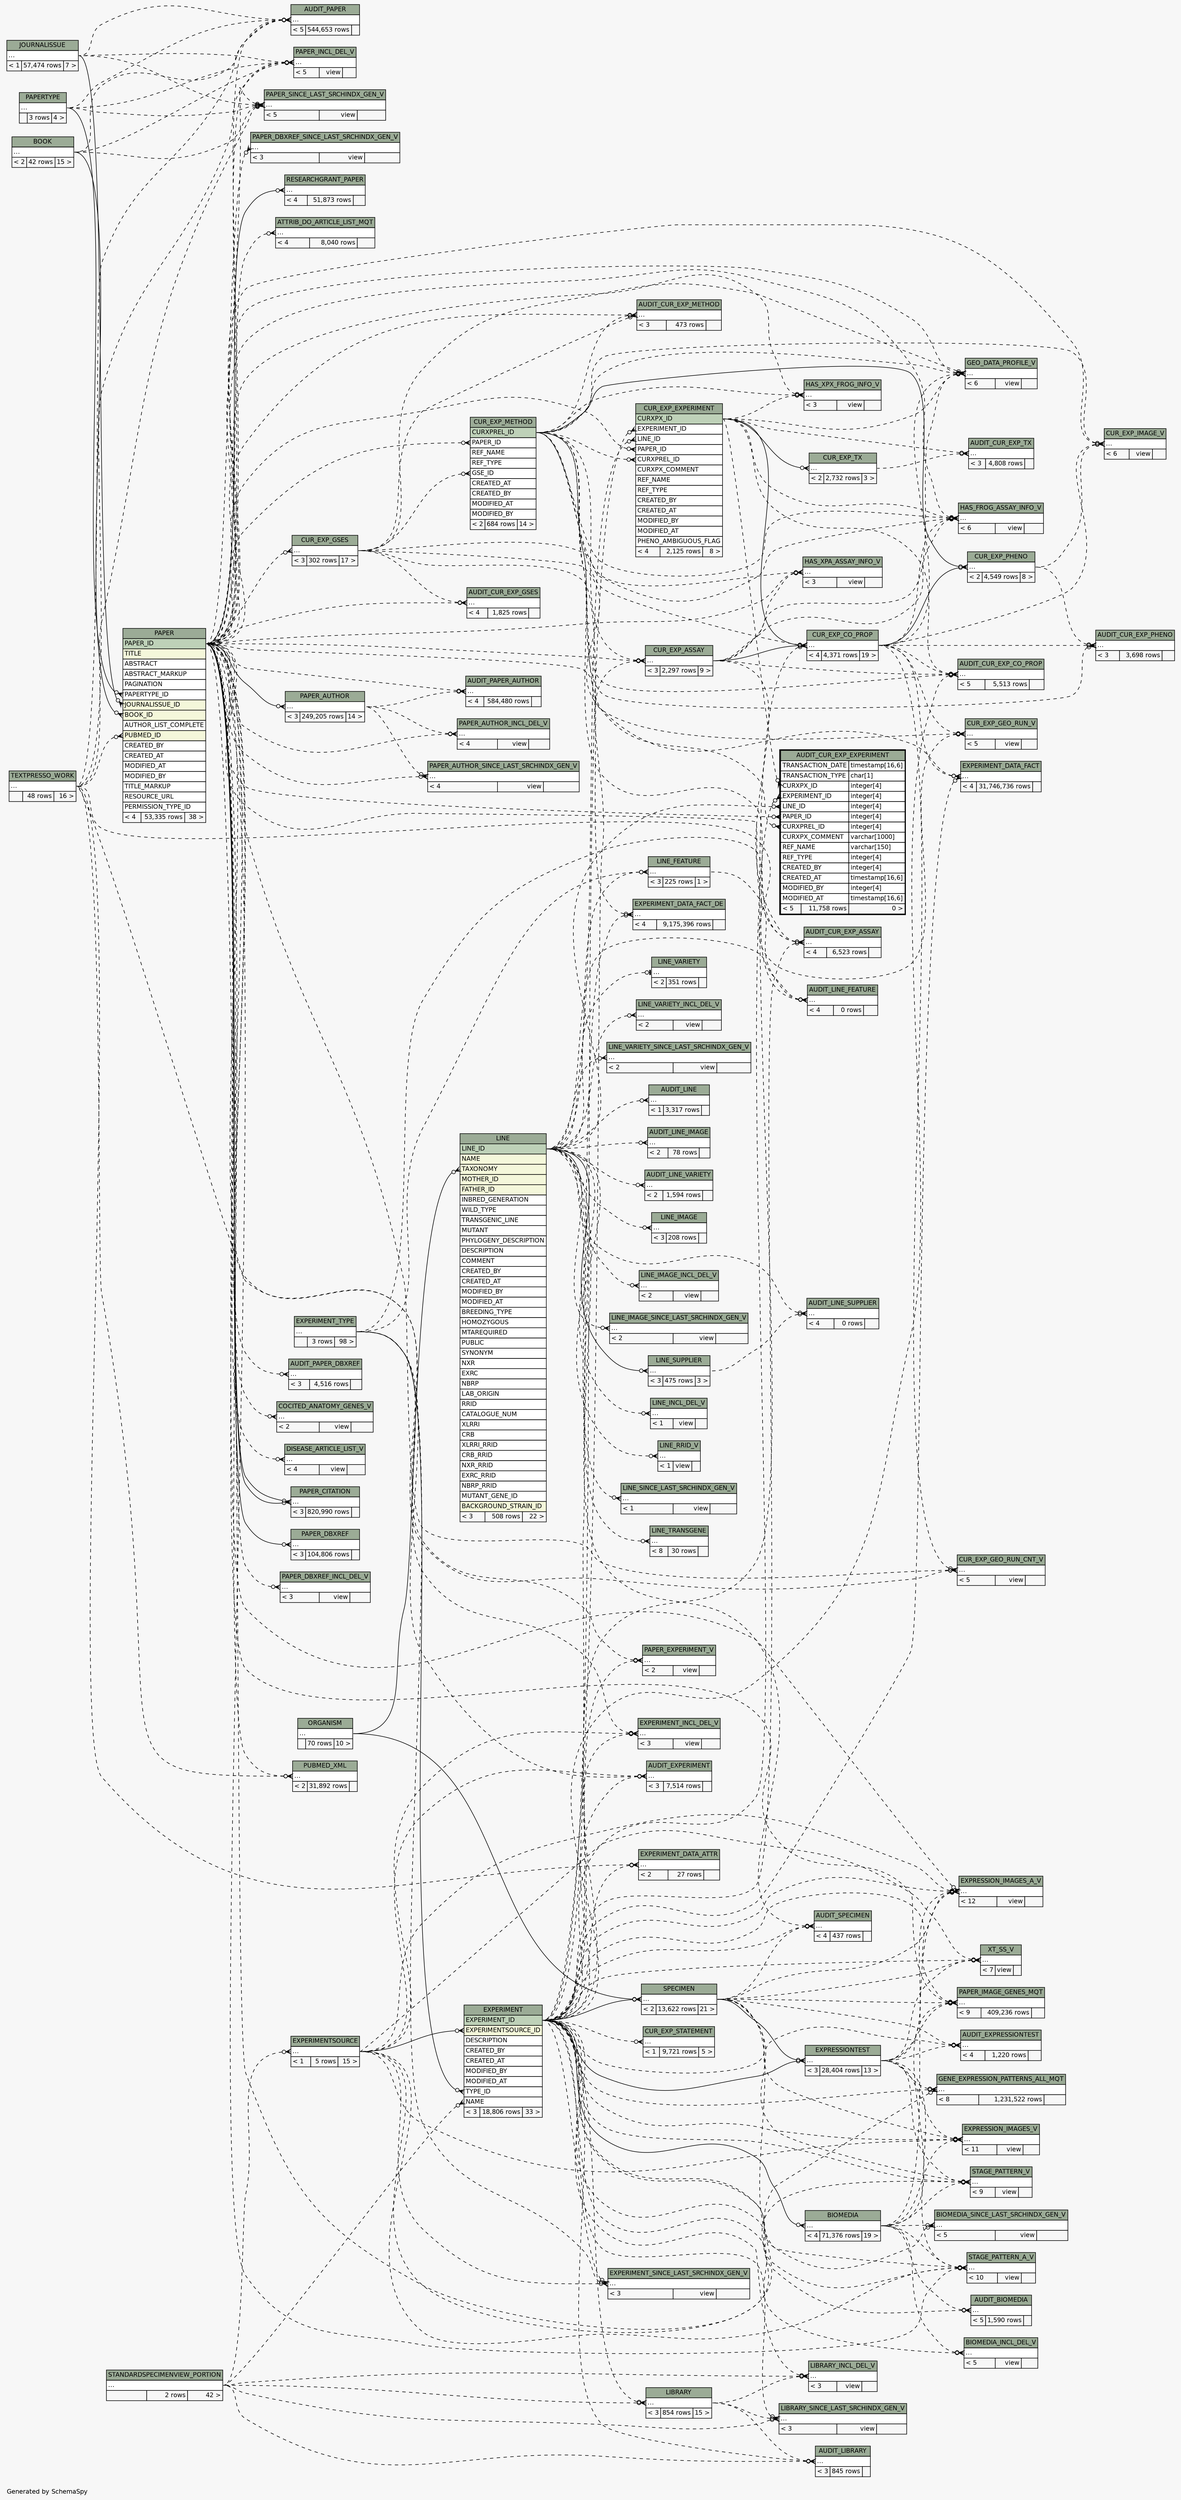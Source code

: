 // dot 2.38.0 on Windows 10 10.0
// SchemaSpy rev Unknown
digraph "impliedTwoDegreesRelationshipsDiagram" {
  graph [
    rankdir="RL"
    bgcolor="#f7f7f7"
    label="\nGenerated by SchemaSpy"
    labeljust="l"
    nodesep="0.18"
    ranksep="0.46"
    fontname="Helvetica"
    fontsize="11"
  ];
  node [
    fontname="Helvetica"
    fontsize="11"
    shape="plaintext"
  ];
  edge [
    arrowsize="0.8"
  ];
  "ATTRIB_DO_ARTICLE_LIST_MQT":"elipses":w -> "PAPER":"PAPER_ID":e [arrowhead=none dir=back arrowtail=crowodot style=dashed];
  "AUDIT_BIOMEDIA":"elipses":w -> "BIOMEDIA":"elipses":e [arrowhead=none dir=back arrowtail=crowodot style=dashed];
  "AUDIT_BIOMEDIA":"elipses":w -> "EXPERIMENT":"EXPERIMENT_ID":e [arrowhead=none dir=back arrowtail=crowodot style=dashed];
  "AUDIT_CUR_EXP_ASSAY":"elipses":w -> "CUR_EXP_ASSAY":"elipses":e [arrowhead=none dir=back arrowtail=crowodot style=dashed];
  "AUDIT_CUR_EXP_ASSAY":"elipses":w -> "CUR_EXP_METHOD":"CURXPREL_ID":e [arrowhead=none dir=back arrowtail=crowodot style=dashed];
  "AUDIT_CUR_EXP_ASSAY":"elipses":w -> "EXPERIMENT":"EXPERIMENT_ID":e [arrowhead=none dir=back arrowtail=crowodot style=dashed];
  "AUDIT_CUR_EXP_ASSAY":"elipses":w -> "PAPER":"PAPER_ID":e [arrowhead=none dir=back arrowtail=crowodot style=dashed];
  "AUDIT_CUR_EXP_CO_PROP":"elipses":w -> "CUR_EXP_CO_PROP":"elipses":e [arrowhead=none dir=back arrowtail=crowodot style=dashed];
  "AUDIT_CUR_EXP_CO_PROP":"elipses":w -> "CUR_EXP_ASSAY":"elipses":e [arrowhead=none dir=back arrowtail=crowodot style=dashed];
  "AUDIT_CUR_EXP_CO_PROP":"elipses":w -> "CUR_EXP_METHOD":"CURXPREL_ID":e [arrowhead=none dir=back arrowtail=crowodot style=dashed];
  "AUDIT_CUR_EXP_CO_PROP":"elipses":w -> "CUR_EXP_EXPERIMENT":"CURXPX_ID":e [arrowhead=none dir=back arrowtail=crowodot style=dashed];
  "AUDIT_CUR_EXP_CO_PROP":"elipses":w -> "EXPERIMENT":"EXPERIMENT_ID":e [arrowhead=none dir=back arrowtail=crowodot style=dashed];
  "AUDIT_CUR_EXP_EXPERIMENT":"CURXPREL_ID":w -> "CUR_EXP_METHOD":"CURXPREL_ID":e [arrowhead=none dir=back arrowtail=crowodot style=dashed];
  "AUDIT_CUR_EXP_EXPERIMENT":"CURXPX_ID":w -> "CUR_EXP_EXPERIMENT":"CURXPX_ID":e [arrowhead=none dir=back arrowtail=crowodot style=dashed];
  "AUDIT_CUR_EXP_EXPERIMENT":"EXPERIMENT_ID":w -> "EXPERIMENT":"EXPERIMENT_ID":e [arrowhead=none dir=back arrowtail=crowodot style=dashed];
  "AUDIT_CUR_EXP_EXPERIMENT":"LINE_ID":w -> "LINE":"LINE_ID":e [arrowhead=none dir=back arrowtail=crowodot style=dashed];
  "AUDIT_CUR_EXP_EXPERIMENT":"PAPER_ID":w -> "PAPER":"PAPER_ID":e [arrowhead=none dir=back arrowtail=crowodot style=dashed];
  "AUDIT_CUR_EXP_GSES":"elipses":w -> "CUR_EXP_GSES":"elipses":e [arrowhead=none dir=back arrowtail=crowodot style=dashed];
  "AUDIT_CUR_EXP_GSES":"elipses":w -> "PAPER":"PAPER_ID":e [arrowhead=none dir=back arrowtail=crowodot style=dashed];
  "AUDIT_CUR_EXP_METHOD":"elipses":w -> "CUR_EXP_METHOD":"CURXPREL_ID":e [arrowhead=none dir=back arrowtail=crowodot style=dashed];
  "AUDIT_CUR_EXP_METHOD":"elipses":w -> "CUR_EXP_GSES":"elipses":e [arrowhead=none dir=back arrowtail=crowodot style=dashed];
  "AUDIT_CUR_EXP_METHOD":"elipses":w -> "PAPER":"PAPER_ID":e [arrowhead=none dir=back arrowtail=crowodot style=dashed];
  "AUDIT_CUR_EXP_PHENO":"elipses":w -> "CUR_EXP_CO_PROP":"elipses":e [arrowhead=none dir=back arrowtail=crowodot style=dashed];
  "AUDIT_CUR_EXP_PHENO":"elipses":w -> "CUR_EXP_METHOD":"CURXPREL_ID":e [arrowhead=none dir=back arrowtail=crowodot style=dashed];
  "AUDIT_CUR_EXP_PHENO":"elipses":w -> "CUR_EXP_PHENO":"elipses":e [arrowhead=none dir=back arrowtail=crowodot style=dashed];
  "AUDIT_CUR_EXP_TX":"elipses":w -> "CUR_EXP_EXPERIMENT":"CURXPX_ID":e [arrowhead=none dir=back arrowtail=crowodot style=dashed];
  "AUDIT_CUR_EXP_TX":"elipses":w -> "CUR_EXP_TX":"elipses":e [arrowhead=none dir=back arrowtail=crowodot style=dashed];
  "AUDIT_EXPERIMENT":"elipses":w -> "EXPERIMENT":"EXPERIMENT_ID":e [arrowhead=none dir=back arrowtail=crowodot style=dashed];
  "AUDIT_EXPERIMENT":"elipses":w -> "EXPERIMENTSOURCE":"elipses":e [arrowhead=none dir=back arrowtail=crowodot style=dashed];
  "AUDIT_EXPERIMENT":"elipses":w -> "EXPERIMENT_TYPE":"elipses":e [arrowhead=none dir=back arrowtail=crowodot style=dashed];
  "AUDIT_EXPRESSIONTEST":"elipses":w -> "EXPERIMENT":"EXPERIMENT_ID":e [arrowhead=none dir=back arrowtail=crowodot style=dashed];
  "AUDIT_EXPRESSIONTEST":"elipses":w -> "EXPRESSIONTEST":"elipses":e [arrowhead=none dir=back arrowtail=crowodot style=dashed];
  "AUDIT_EXPRESSIONTEST":"elipses":w -> "SPECIMEN":"elipses":e [arrowhead=none dir=back arrowtail=crowodot style=dashed];
  "AUDIT_LIBRARY":"elipses":w -> "EXPERIMENT":"EXPERIMENT_ID":e [arrowhead=none dir=back arrowtail=crowodot style=dashed];
  "AUDIT_LIBRARY":"elipses":w -> "LIBRARY":"elipses":e [arrowhead=none dir=back arrowtail=crowodot style=dashed];
  "AUDIT_LIBRARY":"elipses":w -> "STANDARDSPECIMENVIEW_PORTION":"elipses":e [arrowhead=none dir=back arrowtail=crowodot style=dashed];
  "AUDIT_LINE":"elipses":w -> "LINE":"LINE_ID":e [arrowhead=none dir=back arrowtail=crowodot style=dashed];
  "AUDIT_LINE_FEATURE":"elipses":w -> "LINE_FEATURE":"elipses":e [arrowhead=none dir=back arrowtail=crowodot style=dashed];
  "AUDIT_LINE_FEATURE":"elipses":w -> "LINE":"LINE_ID":e [arrowhead=none dir=back arrowtail=crowodot style=dashed];
  "AUDIT_LINE_FEATURE":"elipses":w -> "EXPERIMENT_TYPE":"elipses":e [arrowhead=none dir=back arrowtail=crowodot style=dashed];
  "AUDIT_LINE_IMAGE":"elipses":w -> "LINE":"LINE_ID":e [arrowhead=none dir=back arrowtail=crowodot style=dashed];
  "AUDIT_LINE_SUPPLIER":"elipses":w -> "LINE":"LINE_ID":e [arrowhead=none dir=back arrowtail=crowodot style=dashed];
  "AUDIT_LINE_SUPPLIER":"elipses":w -> "LINE_SUPPLIER":"elipses":e [arrowhead=none dir=back arrowtail=crowodot style=dashed];
  "AUDIT_LINE_VARIETY":"elipses":w -> "LINE":"LINE_ID":e [arrowhead=none dir=back arrowtail=crowodot style=dashed];
  "AUDIT_PAPER":"elipses":w -> "BOOK":"elipses":e [arrowhead=none dir=back arrowtail=crowodot style=dashed];
  "AUDIT_PAPER":"elipses":w -> "JOURNALISSUE":"elipses":e [arrowhead=none dir=back arrowtail=crowodot style=dashed];
  "AUDIT_PAPER":"elipses":w -> "PAPER":"PAPER_ID":e [arrowhead=none dir=back arrowtail=crowodot style=dashed];
  "AUDIT_PAPER":"elipses":w -> "PAPERTYPE":"elipses":e [arrowhead=none dir=back arrowtail=crowodot style=dashed];
  "AUDIT_PAPER":"elipses":w -> "TEXTPRESSO_WORK":"elipses":e [arrowhead=none dir=back arrowtail=crowodot style=dashed];
  "AUDIT_PAPER_AUTHOR":"elipses":w -> "PAPER":"PAPER_ID":e [arrowhead=none dir=back arrowtail=crowodot style=dashed];
  "AUDIT_PAPER_AUTHOR":"elipses":w -> "PAPER_AUTHOR":"elipses":e [arrowhead=none dir=back arrowtail=crowodot style=dashed];
  "AUDIT_PAPER_DBXREF":"elipses":w -> "PAPER":"PAPER_ID":e [arrowhead=none dir=back arrowtail=crowodot style=dashed];
  "AUDIT_SPECIMEN":"elipses":w -> "EXPERIMENT":"EXPERIMENT_ID":e [arrowhead=none dir=back arrowtail=crowodot style=dashed];
  "AUDIT_SPECIMEN":"elipses":w -> "LINE":"LINE_ID":e [arrowhead=none dir=back arrowtail=crowodot style=dashed];
  "AUDIT_SPECIMEN":"elipses":w -> "SPECIMEN":"elipses":e [arrowhead=none dir=back arrowtail=crowodot style=dashed];
  "BIOMEDIA":"elipses":w -> "EXPERIMENT":"EXPERIMENT_ID":e [arrowhead=none dir=back arrowtail=crowodot];
  "BIOMEDIA_INCL_DEL_V":"elipses":w -> "BIOMEDIA":"elipses":e [arrowhead=none dir=back arrowtail=crowodot style=dashed];
  "BIOMEDIA_INCL_DEL_V":"elipses":w -> "EXPERIMENT":"EXPERIMENT_ID":e [arrowhead=none dir=back arrowtail=crowodot style=dashed];
  "BIOMEDIA_SINCE_LAST_SRCHINDX_GEN_V":"elipses":w -> "BIOMEDIA":"elipses":e [arrowhead=none dir=back arrowtail=crowodot style=dashed];
  "BIOMEDIA_SINCE_LAST_SRCHINDX_GEN_V":"elipses":w -> "EXPERIMENT":"EXPERIMENT_ID":e [arrowhead=none dir=back arrowtail=crowodot style=dashed];
  "COCITED_ANATOMY_GENES_V":"elipses":w -> "PAPER":"PAPER_ID":e [arrowhead=none dir=back arrowtail=crowodot style=dashed];
  "CUR_EXP_ASSAY":"elipses":w -> "CUR_EXP_METHOD":"CURXPREL_ID":e [arrowhead=none dir=back arrowtail=crowodot style=dashed];
  "CUR_EXP_ASSAY":"elipses":w -> "EXPERIMENT":"EXPERIMENT_ID":e [arrowhead=none dir=back arrowtail=crowodot style=dashed];
  "CUR_EXP_ASSAY":"elipses":w -> "PAPER":"PAPER_ID":e [arrowhead=none dir=back arrowtail=crowodot style=dashed];
  "CUR_EXP_CO_PROP":"elipses":w -> "CUR_EXP_ASSAY":"elipses":e [arrowhead=none dir=back arrowtail=crowodot];
  "CUR_EXP_CO_PROP":"elipses":w -> "CUR_EXP_METHOD":"CURXPREL_ID":e [arrowhead=none dir=back arrowtail=crowodot style=dashed];
  "CUR_EXP_CO_PROP":"elipses":w -> "CUR_EXP_EXPERIMENT":"CURXPX_ID":e [arrowhead=none dir=back arrowtail=crowodot];
  "CUR_EXP_CO_PROP":"elipses":w -> "EXPERIMENT":"EXPERIMENT_ID":e [arrowhead=none dir=back arrowtail=crowodot style=dashed];
  "CUR_EXP_EXPERIMENT":"CURXPREL_ID":w -> "CUR_EXP_METHOD":"CURXPREL_ID":e [arrowhead=none dir=back arrowtail=crowodot style=dashed];
  "CUR_EXP_EXPERIMENT":"EXPERIMENT_ID":w -> "EXPERIMENT":"EXPERIMENT_ID":e [arrowhead=none dir=back arrowtail=crowodot style=dashed];
  "CUR_EXP_EXPERIMENT":"LINE_ID":w -> "LINE":"LINE_ID":e [arrowhead=none dir=back arrowtail=crowodot style=dashed];
  "CUR_EXP_EXPERIMENT":"PAPER_ID":w -> "PAPER":"PAPER_ID":e [arrowhead=none dir=back arrowtail=crowodot style=dashed];
  "CUR_EXP_GEO_RUN_CNT_V":"elipses":w -> "CUR_EXP_CO_PROP":"elipses":e [arrowhead=none dir=back arrowtail=crowodot style=dashed];
  "CUR_EXP_GEO_RUN_CNT_V":"elipses":w -> "PAPER":"PAPER_ID":e [arrowhead=none dir=back arrowtail=crowodot style=dashed];
  "CUR_EXP_GEO_RUN_CNT_V":"elipses":w -> "TEXTPRESSO_WORK":"elipses":e [arrowhead=none dir=back arrowtail=crowodot style=dashed];
  "CUR_EXP_GEO_RUN_V":"elipses":w -> "CUR_EXP_CO_PROP":"elipses":e [arrowhead=none dir=back arrowtail=crowodot style=dashed];
  "CUR_EXP_GEO_RUN_V":"elipses":w -> "PAPER":"PAPER_ID":e [arrowhead=none dir=back arrowtail=crowodot style=dashed];
  "CUR_EXP_GEO_RUN_V":"elipses":w -> "TEXTPRESSO_WORK":"elipses":e [arrowhead=none dir=back arrowtail=crowodot style=dashed];
  "CUR_EXP_GSES":"elipses":w -> "PAPER":"PAPER_ID":e [arrowhead=none dir=back arrowtail=crowodot style=dashed];
  "CUR_EXP_IMAGE_V":"elipses":w -> "CUR_EXP_CO_PROP":"elipses":e [arrowhead=none dir=back arrowtail=crowodot style=dashed];
  "CUR_EXP_IMAGE_V":"elipses":w -> "CUR_EXP_METHOD":"CURXPREL_ID":e [arrowhead=none dir=back arrowtail=crowodot style=dashed];
  "CUR_EXP_IMAGE_V":"elipses":w -> "PAPER":"PAPER_ID":e [arrowhead=none dir=back arrowtail=crowodot style=dashed];
  "CUR_EXP_IMAGE_V":"elipses":w -> "CUR_EXP_PHENO":"elipses":e [arrowhead=none dir=back arrowtail=crowodot style=dashed];
  "CUR_EXP_METHOD":"GSE_ID":w -> "CUR_EXP_GSES":"elipses":e [arrowhead=none dir=back arrowtail=crowodot style=dashed];
  "CUR_EXP_METHOD":"PAPER_ID":w -> "PAPER":"PAPER_ID":e [arrowhead=none dir=back arrowtail=crowodot style=dashed];
  "CUR_EXP_PHENO":"elipses":w -> "CUR_EXP_CO_PROP":"elipses":e [arrowhead=none dir=back arrowtail=crowodot];
  "CUR_EXP_PHENO":"elipses":w -> "CUR_EXP_METHOD":"CURXPREL_ID":e [arrowhead=none dir=back arrowtail=crowodot];
  "CUR_EXP_STATEMENT":"elipses":w -> "EXPERIMENT":"EXPERIMENT_ID":e [arrowhead=none dir=back arrowtail=crowodot style=dashed];
  "CUR_EXP_TX":"elipses":w -> "CUR_EXP_EXPERIMENT":"CURXPX_ID":e [arrowhead=none dir=back arrowtail=crowodot];
  "DISEASE_ARTICLE_LIST_V":"elipses":w -> "PAPER":"PAPER_ID":e [arrowhead=none dir=back arrowtail=crowodot style=dashed];
  "EXPERIMENT":"EXPERIMENTSOURCE_ID":w -> "EXPERIMENTSOURCE":"elipses":e [arrowhead=none dir=back arrowtail=crowodot];
  "EXPERIMENT":"NAME":w -> "STANDARDSPECIMENVIEW_PORTION":"elipses":e [arrowhead=none dir=back arrowtail=crowodot style=dashed];
  "EXPERIMENT":"TYPE_ID":w -> "EXPERIMENT_TYPE":"elipses":e [arrowhead=none dir=back arrowtail=crowodot];
  "EXPERIMENT_DATA_ATTR":"elipses":w -> "EXPERIMENT":"EXPERIMENT_ID":e [arrowhead=none dir=back arrowtail=crowodot style=dashed];
  "EXPERIMENT_DATA_ATTR":"elipses":w -> "TEXTPRESSO_WORK":"elipses":e [arrowhead=none dir=back arrowtail=crowodot style=dashed];
  "EXPERIMENT_DATA_FACT":"elipses":w -> "CUR_EXP_CO_PROP":"elipses":e [arrowhead=none dir=back arrowtail=crowodot style=dashed];
  "EXPERIMENT_DATA_FACT":"elipses":w -> "EXPERIMENT":"EXPERIMENT_ID":e [arrowhead=none dir=back arrowtail=crowodot style=dashed];
  "EXPERIMENT_DATA_FACT":"elipses":w -> "CUR_EXP_GSES":"elipses":e [arrowhead=none dir=back arrowtail=crowodot style=dashed];
  "EXPERIMENT_DATA_FACT_DE":"elipses":w -> "EXPERIMENT":"EXPERIMENT_ID":e [arrowhead=none dir=back arrowtail=crowodot style=dashed];
  "EXPERIMENT_DATA_FACT_DE":"elipses":w -> "CUR_EXP_GSES":"elipses":e [arrowhead=none dir=back arrowtail=crowodot style=dashed];
  "EXPERIMENT_INCL_DEL_V":"elipses":w -> "EXPERIMENT":"EXPERIMENT_ID":e [arrowhead=none dir=back arrowtail=crowodot style=dashed];
  "EXPERIMENT_INCL_DEL_V":"elipses":w -> "EXPERIMENTSOURCE":"elipses":e [arrowhead=none dir=back arrowtail=crowodot style=dashed];
  "EXPERIMENT_INCL_DEL_V":"elipses":w -> "EXPERIMENT_TYPE":"elipses":e [arrowhead=none dir=back arrowtail=crowodot style=dashed];
  "EXPERIMENT_SINCE_LAST_SRCHINDX_GEN_V":"elipses":w -> "EXPERIMENT":"EXPERIMENT_ID":e [arrowhead=none dir=back arrowtail=crowodot style=dashed];
  "EXPERIMENT_SINCE_LAST_SRCHINDX_GEN_V":"elipses":w -> "EXPERIMENTSOURCE":"elipses":e [arrowhead=none dir=back arrowtail=crowodot style=dashed];
  "EXPERIMENT_SINCE_LAST_SRCHINDX_GEN_V":"elipses":w -> "EXPERIMENT_TYPE":"elipses":e [arrowhead=none dir=back arrowtail=crowodot style=dashed];
  "EXPERIMENTSOURCE":"elipses":w -> "STANDARDSPECIMENVIEW_PORTION":"elipses":e [arrowhead=none dir=back arrowtail=crowodot style=dashed];
  "EXPRESSION_IMAGES_A_V":"elipses":w -> "BIOMEDIA":"elipses":e [arrowhead=none dir=back arrowtail=crowodot style=dashed];
  "EXPRESSION_IMAGES_A_V":"elipses":w -> "EXPERIMENT":"EXPERIMENT_ID":e [arrowhead=none dir=back arrowtail=crowodot style=dashed];
  "EXPRESSION_IMAGES_A_V":"elipses":w -> "EXPERIMENTSOURCE":"elipses":e [arrowhead=none dir=back arrowtail=crowodot style=dashed];
  "EXPRESSION_IMAGES_A_V":"elipses":w -> "EXPRESSIONTEST":"elipses":e [arrowhead=none dir=back arrowtail=crowodot style=dashed];
  "EXPRESSION_IMAGES_A_V":"elipses":w -> "PAPER":"PAPER_ID":e [arrowhead=none dir=back arrowtail=crowodot style=dashed];
  "EXPRESSION_IMAGES_A_V":"elipses":w -> "SPECIMEN":"elipses":e [arrowhead=none dir=back arrowtail=crowodot style=dashed];
  "EXPRESSION_IMAGES_V":"elipses":w -> "BIOMEDIA":"elipses":e [arrowhead=none dir=back arrowtail=crowodot style=dashed];
  "EXPRESSION_IMAGES_V":"elipses":w -> "EXPERIMENT":"EXPERIMENT_ID":e [arrowhead=none dir=back arrowtail=crowodot style=dashed];
  "EXPRESSION_IMAGES_V":"elipses":w -> "EXPERIMENTSOURCE":"elipses":e [arrowhead=none dir=back arrowtail=crowodot style=dashed];
  "EXPRESSION_IMAGES_V":"elipses":w -> "EXPRESSIONTEST":"elipses":e [arrowhead=none dir=back arrowtail=crowodot style=dashed];
  "EXPRESSION_IMAGES_V":"elipses":w -> "SPECIMEN":"elipses":e [arrowhead=none dir=back arrowtail=crowodot style=dashed];
  "EXPRESSIONTEST":"elipses":w -> "EXPERIMENT":"EXPERIMENT_ID":e [arrowhead=none dir=back arrowtail=crowodot];
  "EXPRESSIONTEST":"elipses":w -> "SPECIMEN":"elipses":e [arrowhead=none dir=back arrowtail=crowodot];
  "GENE_EXPRESSION_PATTERNS_ALL_MQT":"elipses":w -> "EXPERIMENT":"EXPERIMENT_ID":e [arrowhead=none dir=back arrowtail=crowodot style=dashed];
  "GENE_EXPRESSION_PATTERNS_ALL_MQT":"elipses":w -> "EXPRESSIONTEST":"elipses":e [arrowhead=none dir=back arrowtail=crowodot style=dashed];
  "GENE_EXPRESSION_PATTERNS_ALL_MQT":"elipses":w -> "PAPER":"PAPER_ID":e [arrowhead=none dir=back arrowtail=crowodot style=dashed];
  "GEO_DATA_PROFILE_V":"elipses":w -> "CUR_EXP_CO_PROP":"elipses":e [arrowhead=none dir=back arrowtail=crowodot style=dashed];
  "GEO_DATA_PROFILE_V":"elipses":w -> "CUR_EXP_ASSAY":"elipses":e [arrowhead=none dir=back arrowtail=crowodot style=dashed];
  "GEO_DATA_PROFILE_V":"elipses":w -> "CUR_EXP_METHOD":"CURXPREL_ID":e [arrowhead=none dir=back arrowtail=crowodot style=dashed];
  "GEO_DATA_PROFILE_V":"elipses":w -> "CUR_EXP_EXPERIMENT":"CURXPX_ID":e [arrowhead=none dir=back arrowtail=crowodot style=dashed];
  "GEO_DATA_PROFILE_V":"elipses":w -> "CUR_EXP_GSES":"elipses":e [arrowhead=none dir=back arrowtail=crowodot style=dashed];
  "GEO_DATA_PROFILE_V":"elipses":w -> "PAPER":"PAPER_ID":e [arrowhead=none dir=back arrowtail=crowodot style=dashed];
  "HAS_FROG_ASSAY_INFO_V":"elipses":w -> "CUR_EXP_CO_PROP":"elipses":e [arrowhead=none dir=back arrowtail=crowodot style=dashed];
  "HAS_FROG_ASSAY_INFO_V":"elipses":w -> "CUR_EXP_ASSAY":"elipses":e [arrowhead=none dir=back arrowtail=crowodot style=dashed];
  "HAS_FROG_ASSAY_INFO_V":"elipses":w -> "CUR_EXP_METHOD":"CURXPREL_ID":e [arrowhead=none dir=back arrowtail=crowodot style=dashed];
  "HAS_FROG_ASSAY_INFO_V":"elipses":w -> "CUR_EXP_EXPERIMENT":"CURXPX_ID":e [arrowhead=none dir=back arrowtail=crowodot style=dashed];
  "HAS_FROG_ASSAY_INFO_V":"elipses":w -> "CUR_EXP_GSES":"elipses":e [arrowhead=none dir=back arrowtail=crowodot style=dashed];
  "HAS_FROG_ASSAY_INFO_V":"elipses":w -> "PAPER":"PAPER_ID":e [arrowhead=none dir=back arrowtail=crowodot style=dashed];
  "HAS_XPA_ASSAY_INFO_V":"elipses":w -> "CUR_EXP_ASSAY":"elipses":e [arrowhead=none dir=back arrowtail=crowodot style=dashed];
  "HAS_XPA_ASSAY_INFO_V":"elipses":w -> "CUR_EXP_METHOD":"CURXPREL_ID":e [arrowhead=none dir=back arrowtail=crowodot style=dashed];
  "HAS_XPA_ASSAY_INFO_V":"elipses":w -> "PAPER":"PAPER_ID":e [arrowhead=none dir=back arrowtail=crowodot style=dashed];
  "HAS_XPX_FROG_INFO_V":"elipses":w -> "CUR_EXP_METHOD":"CURXPREL_ID":e [arrowhead=none dir=back arrowtail=crowodot style=dashed];
  "HAS_XPX_FROG_INFO_V":"elipses":w -> "CUR_EXP_EXPERIMENT":"CURXPX_ID":e [arrowhead=none dir=back arrowtail=crowodot style=dashed];
  "HAS_XPX_FROG_INFO_V":"elipses":w -> "PAPER":"PAPER_ID":e [arrowhead=none dir=back arrowtail=crowodot style=dashed];
  "LIBRARY":"elipses":w -> "EXPERIMENT":"EXPERIMENT_ID":e [arrowhead=none dir=back arrowtail=crowodot style=dashed];
  "LIBRARY":"elipses":w -> "STANDARDSPECIMENVIEW_PORTION":"elipses":e [arrowhead=none dir=back arrowtail=crowodot style=dashed];
  "LIBRARY_INCL_DEL_V":"elipses":w -> "EXPERIMENT":"EXPERIMENT_ID":e [arrowhead=none dir=back arrowtail=crowodot style=dashed];
  "LIBRARY_INCL_DEL_V":"elipses":w -> "LIBRARY":"elipses":e [arrowhead=none dir=back arrowtail=crowodot style=dashed];
  "LIBRARY_INCL_DEL_V":"elipses":w -> "STANDARDSPECIMENVIEW_PORTION":"elipses":e [arrowhead=none dir=back arrowtail=crowodot style=dashed];
  "LIBRARY_SINCE_LAST_SRCHINDX_GEN_V":"elipses":w -> "EXPERIMENT":"EXPERIMENT_ID":e [arrowhead=none dir=back arrowtail=crowodot style=dashed];
  "LIBRARY_SINCE_LAST_SRCHINDX_GEN_V":"elipses":w -> "LIBRARY":"elipses":e [arrowhead=none dir=back arrowtail=crowodot style=dashed];
  "LIBRARY_SINCE_LAST_SRCHINDX_GEN_V":"elipses":w -> "STANDARDSPECIMENVIEW_PORTION":"elipses":e [arrowhead=none dir=back arrowtail=crowodot style=dashed];
  "LINE":"TAXONOMY":w -> "ORGANISM":"elipses":e [arrowhead=none dir=back arrowtail=crowodot];
  "LINE_FEATURE":"elipses":w -> "LINE":"LINE_ID":e [arrowhead=none dir=back arrowtail=crowodot style=dashed];
  "LINE_FEATURE":"elipses":w -> "EXPERIMENT_TYPE":"elipses":e [arrowhead=none dir=back arrowtail=crowodot style=dashed];
  "LINE_IMAGE":"elipses":w -> "LINE":"LINE_ID":e [arrowhead=none dir=back arrowtail=crowodot style=dashed];
  "LINE_IMAGE_INCL_DEL_V":"elipses":w -> "LINE":"LINE_ID":e [arrowhead=none dir=back arrowtail=crowodot style=dashed];
  "LINE_IMAGE_SINCE_LAST_SRCHINDX_GEN_V":"elipses":w -> "LINE":"LINE_ID":e [arrowhead=none dir=back arrowtail=crowodot style=dashed];
  "LINE_INCL_DEL_V":"elipses":w -> "LINE":"LINE_ID":e [arrowhead=none dir=back arrowtail=crowodot style=dashed];
  "LINE_RRID_V":"elipses":w -> "LINE":"LINE_ID":e [arrowhead=none dir=back arrowtail=crowodot style=dashed];
  "LINE_SINCE_LAST_SRCHINDX_GEN_V":"elipses":w -> "LINE":"LINE_ID":e [arrowhead=none dir=back arrowtail=crowodot style=dashed];
  "LINE_SUPPLIER":"elipses":w -> "LINE":"LINE_ID":e [arrowhead=none dir=back arrowtail=crowodot];
  "LINE_TRANSGENE":"elipses":w -> "LINE":"LINE_ID":e [arrowhead=none dir=back arrowtail=crowodot style=dashed];
  "LINE_VARIETY":"elipses":w -> "LINE":"LINE_ID":e [arrowhead=none dir=back arrowtail=teeodot style=dashed];
  "LINE_VARIETY_INCL_DEL_V":"elipses":w -> "LINE":"LINE_ID":e [arrowhead=none dir=back arrowtail=crowodot style=dashed];
  "LINE_VARIETY_SINCE_LAST_SRCHINDX_GEN_V":"elipses":w -> "LINE":"LINE_ID":e [arrowhead=none dir=back arrowtail=crowodot style=dashed];
  "PAPER":"BOOK_ID":w -> "BOOK":"elipses":e [arrowhead=none dir=back arrowtail=crowodot];
  "PAPER":"JOURNALISSUE_ID":w -> "JOURNALISSUE":"elipses":e [arrowhead=none dir=back arrowtail=crowodot];
  "PAPER":"PAPERTYPE_ID":w -> "PAPERTYPE":"elipses":e [arrowhead=none dir=back arrowtail=crowodot];
  "PAPER":"PUBMED_ID":w -> "TEXTPRESSO_WORK":"elipses":e [arrowhead=none dir=back arrowtail=crowodot style=dashed];
  "PAPER_AUTHOR":"elipses":w -> "PAPER":"PAPER_ID":e [arrowhead=none dir=back arrowtail=crowodot];
  "PAPER_AUTHOR_INCL_DEL_V":"elipses":w -> "PAPER":"PAPER_ID":e [arrowhead=none dir=back arrowtail=crowodot style=dashed];
  "PAPER_AUTHOR_INCL_DEL_V":"elipses":w -> "PAPER_AUTHOR":"elipses":e [arrowhead=none dir=back arrowtail=crowodot style=dashed];
  "PAPER_AUTHOR_SINCE_LAST_SRCHINDX_GEN_V":"elipses":w -> "PAPER":"PAPER_ID":e [arrowhead=none dir=back arrowtail=crowodot style=dashed];
  "PAPER_AUTHOR_SINCE_LAST_SRCHINDX_GEN_V":"elipses":w -> "PAPER_AUTHOR":"elipses":e [arrowhead=none dir=back arrowtail=crowodot style=dashed];
  "PAPER_CITATION":"elipses":w -> "PAPER":"PAPER_ID":e [arrowhead=none dir=back arrowtail=crowodot];
  "PAPER_CITATION":"elipses":w -> "PAPER":"PAPER_ID":e [arrowhead=none dir=back arrowtail=crowodot];
  "PAPER_DBXREF":"elipses":w -> "PAPER":"PAPER_ID":e [arrowhead=none dir=back arrowtail=crowodot];
  "PAPER_DBXREF_INCL_DEL_V":"elipses":w -> "PAPER":"PAPER_ID":e [arrowhead=none dir=back arrowtail=crowodot style=dashed];
  "PAPER_DBXREF_SINCE_LAST_SRCHINDX_GEN_V":"elipses":w -> "PAPER":"PAPER_ID":e [arrowhead=none dir=back arrowtail=crowodot style=dashed];
  "PAPER_EXPERIMENT_V":"elipses":w -> "EXPERIMENT":"EXPERIMENT_ID":e [arrowhead=none dir=back arrowtail=crowodot style=dashed];
  "PAPER_EXPERIMENT_V":"elipses":w -> "PAPER":"PAPER_ID":e [arrowhead=none dir=back arrowtail=crowodot style=dashed];
  "PAPER_IMAGE_GENES_MQT":"elipses":w -> "BIOMEDIA":"elipses":e [arrowhead=none dir=back arrowtail=crowodot style=dashed];
  "PAPER_IMAGE_GENES_MQT":"elipses":w -> "EXPERIMENT":"EXPERIMENT_ID":e [arrowhead=none dir=back arrowtail=crowodot style=dashed];
  "PAPER_IMAGE_GENES_MQT":"elipses":w -> "EXPRESSIONTEST":"elipses":e [arrowhead=none dir=back arrowtail=crowodot style=dashed];
  "PAPER_IMAGE_GENES_MQT":"elipses":w -> "PAPER":"PAPER_ID":e [arrowhead=none dir=back arrowtail=crowodot style=dashed];
  "PAPER_IMAGE_GENES_MQT":"elipses":w -> "SPECIMEN":"elipses":e [arrowhead=none dir=back arrowtail=crowodot style=dashed];
  "PAPER_INCL_DEL_V":"elipses":w -> "BOOK":"elipses":e [arrowhead=none dir=back arrowtail=crowodot style=dashed];
  "PAPER_INCL_DEL_V":"elipses":w -> "JOURNALISSUE":"elipses":e [arrowhead=none dir=back arrowtail=crowodot style=dashed];
  "PAPER_INCL_DEL_V":"elipses":w -> "PAPER":"PAPER_ID":e [arrowhead=none dir=back arrowtail=crowodot style=dashed];
  "PAPER_INCL_DEL_V":"elipses":w -> "PAPERTYPE":"elipses":e [arrowhead=none dir=back arrowtail=crowodot style=dashed];
  "PAPER_INCL_DEL_V":"elipses":w -> "TEXTPRESSO_WORK":"elipses":e [arrowhead=none dir=back arrowtail=crowodot style=dashed];
  "PAPER_SINCE_LAST_SRCHINDX_GEN_V":"elipses":w -> "BOOK":"elipses":e [arrowhead=none dir=back arrowtail=crowodot style=dashed];
  "PAPER_SINCE_LAST_SRCHINDX_GEN_V":"elipses":w -> "JOURNALISSUE":"elipses":e [arrowhead=none dir=back arrowtail=crowodot style=dashed];
  "PAPER_SINCE_LAST_SRCHINDX_GEN_V":"elipses":w -> "PAPER":"PAPER_ID":e [arrowhead=none dir=back arrowtail=crowodot style=dashed];
  "PAPER_SINCE_LAST_SRCHINDX_GEN_V":"elipses":w -> "PAPERTYPE":"elipses":e [arrowhead=none dir=back arrowtail=crowodot style=dashed];
  "PAPER_SINCE_LAST_SRCHINDX_GEN_V":"elipses":w -> "TEXTPRESSO_WORK":"elipses":e [arrowhead=none dir=back arrowtail=crowodot style=dashed];
  "PUBMED_XML":"elipses":w -> "PAPER":"PAPER_ID":e [arrowhead=none dir=back arrowtail=crowodot style=dashed];
  "PUBMED_XML":"elipses":w -> "TEXTPRESSO_WORK":"elipses":e [arrowhead=none dir=back arrowtail=crowodot style=dashed];
  "RESEARCHGRANT_PAPER":"elipses":w -> "PAPER":"PAPER_ID":e [arrowhead=none dir=back arrowtail=crowodot];
  "SPECIMEN":"elipses":w -> "EXPERIMENT":"EXPERIMENT_ID":e [arrowhead=none dir=back arrowtail=crowodot];
  "SPECIMEN":"elipses":w -> "ORGANISM":"elipses":e [arrowhead=none dir=back arrowtail=crowodot];
  "STAGE_PATTERN_A_V":"elipses":w -> "BIOMEDIA":"elipses":e [arrowhead=none dir=back arrowtail=crowodot style=dashed];
  "STAGE_PATTERN_A_V":"elipses":w -> "EXPERIMENT":"EXPERIMENT_ID":e [arrowhead=none dir=back arrowtail=crowodot style=dashed];
  "STAGE_PATTERN_A_V":"elipses":w -> "EXPERIMENTSOURCE":"elipses":e [arrowhead=none dir=back arrowtail=crowodot style=dashed];
  "STAGE_PATTERN_A_V":"elipses":w -> "EXPRESSIONTEST":"elipses":e [arrowhead=none dir=back arrowtail=crowodot style=dashed];
  "STAGE_PATTERN_A_V":"elipses":w -> "PAPER":"PAPER_ID":e [arrowhead=none dir=back arrowtail=crowodot style=dashed];
  "STAGE_PATTERN_A_V":"elipses":w -> "SPECIMEN":"elipses":e [arrowhead=none dir=back arrowtail=crowodot style=dashed];
  "STAGE_PATTERN_V":"elipses":w -> "BIOMEDIA":"elipses":e [arrowhead=none dir=back arrowtail=crowodot style=dashed];
  "STAGE_PATTERN_V":"elipses":w -> "EXPERIMENT":"EXPERIMENT_ID":e [arrowhead=none dir=back arrowtail=crowodot style=dashed];
  "STAGE_PATTERN_V":"elipses":w -> "EXPERIMENTSOURCE":"elipses":e [arrowhead=none dir=back arrowtail=crowodot style=dashed];
  "STAGE_PATTERN_V":"elipses":w -> "EXPRESSIONTEST":"elipses":e [arrowhead=none dir=back arrowtail=crowodot style=dashed];
  "STAGE_PATTERN_V":"elipses":w -> "SPECIMEN":"elipses":e [arrowhead=none dir=back arrowtail=crowodot style=dashed];
  "XT_SS_V":"elipses":w -> "EXPERIMENT":"EXPERIMENT_ID":e [arrowhead=none dir=back arrowtail=crowodot style=dashed];
  "XT_SS_V":"elipses":w -> "EXPERIMENTSOURCE":"elipses":e [arrowhead=none dir=back arrowtail=crowodot style=dashed];
  "XT_SS_V":"elipses":w -> "EXPRESSIONTEST":"elipses":e [arrowhead=none dir=back arrowtail=crowodot style=dashed];
  "XT_SS_V":"elipses":w -> "SPECIMEN":"elipses":e [arrowhead=none dir=back arrowtail=crowodot style=dashed];
  "ATTRIB_DO_ARTICLE_LIST_MQT" [
    label=<
    <TABLE BORDER="0" CELLBORDER="1" CELLSPACING="0" BGCOLOR="#ffffff">
      <TR><TD COLSPAN="3" BGCOLOR="#9bab96" ALIGN="CENTER">ATTRIB_DO_ARTICLE_LIST_MQT</TD></TR>
      <TR><TD PORT="elipses" COLSPAN="3" ALIGN="LEFT">...</TD></TR>
      <TR><TD ALIGN="LEFT" BGCOLOR="#f7f7f7">&lt; 4</TD><TD ALIGN="RIGHT" BGCOLOR="#f7f7f7">8,040 rows</TD><TD ALIGN="RIGHT" BGCOLOR="#f7f7f7">  </TD></TR>
    </TABLE>>
    URL="ATTRIB_DO_ARTICLE_LIST_MQT.html"
    tooltip="ATTRIB_DO_ARTICLE_LIST_MQT"
  ];
  "AUDIT_BIOMEDIA" [
    label=<
    <TABLE BORDER="0" CELLBORDER="1" CELLSPACING="0" BGCOLOR="#ffffff">
      <TR><TD COLSPAN="3" BGCOLOR="#9bab96" ALIGN="CENTER">AUDIT_BIOMEDIA</TD></TR>
      <TR><TD PORT="elipses" COLSPAN="3" ALIGN="LEFT">...</TD></TR>
      <TR><TD ALIGN="LEFT" BGCOLOR="#f7f7f7">&lt; 5</TD><TD ALIGN="RIGHT" BGCOLOR="#f7f7f7">1,590 rows</TD><TD ALIGN="RIGHT" BGCOLOR="#f7f7f7">  </TD></TR>
    </TABLE>>
    URL="AUDIT_BIOMEDIA.html"
    tooltip="AUDIT_BIOMEDIA"
  ];
  "AUDIT_CUR_EXP_ASSAY" [
    label=<
    <TABLE BORDER="0" CELLBORDER="1" CELLSPACING="0" BGCOLOR="#ffffff">
      <TR><TD COLSPAN="3" BGCOLOR="#9bab96" ALIGN="CENTER">AUDIT_CUR_EXP_ASSAY</TD></TR>
      <TR><TD PORT="elipses" COLSPAN="3" ALIGN="LEFT">...</TD></TR>
      <TR><TD ALIGN="LEFT" BGCOLOR="#f7f7f7">&lt; 4</TD><TD ALIGN="RIGHT" BGCOLOR="#f7f7f7">6,523 rows</TD><TD ALIGN="RIGHT" BGCOLOR="#f7f7f7">  </TD></TR>
    </TABLE>>
    URL="AUDIT_CUR_EXP_ASSAY.html"
    tooltip="AUDIT_CUR_EXP_ASSAY"
  ];
  "AUDIT_CUR_EXP_CO_PROP" [
    label=<
    <TABLE BORDER="0" CELLBORDER="1" CELLSPACING="0" BGCOLOR="#ffffff">
      <TR><TD COLSPAN="3" BGCOLOR="#9bab96" ALIGN="CENTER">AUDIT_CUR_EXP_CO_PROP</TD></TR>
      <TR><TD PORT="elipses" COLSPAN="3" ALIGN="LEFT">...</TD></TR>
      <TR><TD ALIGN="LEFT" BGCOLOR="#f7f7f7">&lt; 5</TD><TD ALIGN="RIGHT" BGCOLOR="#f7f7f7">5,513 rows</TD><TD ALIGN="RIGHT" BGCOLOR="#f7f7f7">  </TD></TR>
    </TABLE>>
    URL="AUDIT_CUR_EXP_CO_PROP.html"
    tooltip="AUDIT_CUR_EXP_CO_PROP"
  ];
  "AUDIT_CUR_EXP_EXPERIMENT" [
    label=<
    <TABLE BORDER="2" CELLBORDER="1" CELLSPACING="0" BGCOLOR="#ffffff">
      <TR><TD COLSPAN="3" BGCOLOR="#9bab96" ALIGN="CENTER">AUDIT_CUR_EXP_EXPERIMENT</TD></TR>
      <TR><TD PORT="TRANSACTION_DATE" COLSPAN="2" ALIGN="LEFT">TRANSACTION_DATE</TD><TD PORT="TRANSACTION_DATE.type" ALIGN="LEFT">timestamp[16,6]</TD></TR>
      <TR><TD PORT="TRANSACTION_TYPE" COLSPAN="2" ALIGN="LEFT">TRANSACTION_TYPE</TD><TD PORT="TRANSACTION_TYPE.type" ALIGN="LEFT">char[1]</TD></TR>
      <TR><TD PORT="CURXPX_ID" COLSPAN="2" ALIGN="LEFT">CURXPX_ID</TD><TD PORT="CURXPX_ID.type" ALIGN="LEFT">integer[4]</TD></TR>
      <TR><TD PORT="EXPERIMENT_ID" COLSPAN="2" ALIGN="LEFT">EXPERIMENT_ID</TD><TD PORT="EXPERIMENT_ID.type" ALIGN="LEFT">integer[4]</TD></TR>
      <TR><TD PORT="LINE_ID" COLSPAN="2" ALIGN="LEFT">LINE_ID</TD><TD PORT="LINE_ID.type" ALIGN="LEFT">integer[4]</TD></TR>
      <TR><TD PORT="PAPER_ID" COLSPAN="2" ALIGN="LEFT">PAPER_ID</TD><TD PORT="PAPER_ID.type" ALIGN="LEFT">integer[4]</TD></TR>
      <TR><TD PORT="CURXPREL_ID" COLSPAN="2" ALIGN="LEFT">CURXPREL_ID</TD><TD PORT="CURXPREL_ID.type" ALIGN="LEFT">integer[4]</TD></TR>
      <TR><TD PORT="CURXPX_COMMENT" COLSPAN="2" ALIGN="LEFT">CURXPX_COMMENT</TD><TD PORT="CURXPX_COMMENT.type" ALIGN="LEFT">varchar[1000]</TD></TR>
      <TR><TD PORT="REF_NAME" COLSPAN="2" ALIGN="LEFT">REF_NAME</TD><TD PORT="REF_NAME.type" ALIGN="LEFT">varchar[150]</TD></TR>
      <TR><TD PORT="REF_TYPE" COLSPAN="2" ALIGN="LEFT">REF_TYPE</TD><TD PORT="REF_TYPE.type" ALIGN="LEFT">integer[4]</TD></TR>
      <TR><TD PORT="CREATED_BY" COLSPAN="2" ALIGN="LEFT">CREATED_BY</TD><TD PORT="CREATED_BY.type" ALIGN="LEFT">integer[4]</TD></TR>
      <TR><TD PORT="CREATED_AT" COLSPAN="2" ALIGN="LEFT">CREATED_AT</TD><TD PORT="CREATED_AT.type" ALIGN="LEFT">timestamp[16,6]</TD></TR>
      <TR><TD PORT="MODIFIED_BY" COLSPAN="2" ALIGN="LEFT">MODIFIED_BY</TD><TD PORT="MODIFIED_BY.type" ALIGN="LEFT">integer[4]</TD></TR>
      <TR><TD PORT="MODIFIED_AT" COLSPAN="2" ALIGN="LEFT">MODIFIED_AT</TD><TD PORT="MODIFIED_AT.type" ALIGN="LEFT">timestamp[16,6]</TD></TR>
      <TR><TD ALIGN="LEFT" BGCOLOR="#f7f7f7">&lt; 5</TD><TD ALIGN="RIGHT" BGCOLOR="#f7f7f7">11,758 rows</TD><TD ALIGN="RIGHT" BGCOLOR="#f7f7f7">0 &gt;</TD></TR>
    </TABLE>>
    URL="AUDIT_CUR_EXP_EXPERIMENT.html"
    tooltip="AUDIT_CUR_EXP_EXPERIMENT"
  ];
  "AUDIT_CUR_EXP_GSES" [
    label=<
    <TABLE BORDER="0" CELLBORDER="1" CELLSPACING="0" BGCOLOR="#ffffff">
      <TR><TD COLSPAN="3" BGCOLOR="#9bab96" ALIGN="CENTER">AUDIT_CUR_EXP_GSES</TD></TR>
      <TR><TD PORT="elipses" COLSPAN="3" ALIGN="LEFT">...</TD></TR>
      <TR><TD ALIGN="LEFT" BGCOLOR="#f7f7f7">&lt; 4</TD><TD ALIGN="RIGHT" BGCOLOR="#f7f7f7">1,825 rows</TD><TD ALIGN="RIGHT" BGCOLOR="#f7f7f7">  </TD></TR>
    </TABLE>>
    URL="AUDIT_CUR_EXP_GSES.html"
    tooltip="AUDIT_CUR_EXP_GSES"
  ];
  "AUDIT_CUR_EXP_METHOD" [
    label=<
    <TABLE BORDER="0" CELLBORDER="1" CELLSPACING="0" BGCOLOR="#ffffff">
      <TR><TD COLSPAN="3" BGCOLOR="#9bab96" ALIGN="CENTER">AUDIT_CUR_EXP_METHOD</TD></TR>
      <TR><TD PORT="elipses" COLSPAN="3" ALIGN="LEFT">...</TD></TR>
      <TR><TD ALIGN="LEFT" BGCOLOR="#f7f7f7">&lt; 3</TD><TD ALIGN="RIGHT" BGCOLOR="#f7f7f7">473 rows</TD><TD ALIGN="RIGHT" BGCOLOR="#f7f7f7">  </TD></TR>
    </TABLE>>
    URL="AUDIT_CUR_EXP_METHOD.html"
    tooltip="AUDIT_CUR_EXP_METHOD"
  ];
  "AUDIT_CUR_EXP_PHENO" [
    label=<
    <TABLE BORDER="0" CELLBORDER="1" CELLSPACING="0" BGCOLOR="#ffffff">
      <TR><TD COLSPAN="3" BGCOLOR="#9bab96" ALIGN="CENTER">AUDIT_CUR_EXP_PHENO</TD></TR>
      <TR><TD PORT="elipses" COLSPAN="3" ALIGN="LEFT">...</TD></TR>
      <TR><TD ALIGN="LEFT" BGCOLOR="#f7f7f7">&lt; 3</TD><TD ALIGN="RIGHT" BGCOLOR="#f7f7f7">3,698 rows</TD><TD ALIGN="RIGHT" BGCOLOR="#f7f7f7">  </TD></TR>
    </TABLE>>
    URL="AUDIT_CUR_EXP_PHENO.html"
    tooltip="AUDIT_CUR_EXP_PHENO"
  ];
  "AUDIT_CUR_EXP_TX" [
    label=<
    <TABLE BORDER="0" CELLBORDER="1" CELLSPACING="0" BGCOLOR="#ffffff">
      <TR><TD COLSPAN="3" BGCOLOR="#9bab96" ALIGN="CENTER">AUDIT_CUR_EXP_TX</TD></TR>
      <TR><TD PORT="elipses" COLSPAN="3" ALIGN="LEFT">...</TD></TR>
      <TR><TD ALIGN="LEFT" BGCOLOR="#f7f7f7">&lt; 3</TD><TD ALIGN="RIGHT" BGCOLOR="#f7f7f7">4,808 rows</TD><TD ALIGN="RIGHT" BGCOLOR="#f7f7f7">  </TD></TR>
    </TABLE>>
    URL="AUDIT_CUR_EXP_TX.html"
    tooltip="AUDIT_CUR_EXP_TX"
  ];
  "AUDIT_EXPERIMENT" [
    label=<
    <TABLE BORDER="0" CELLBORDER="1" CELLSPACING="0" BGCOLOR="#ffffff">
      <TR><TD COLSPAN="3" BGCOLOR="#9bab96" ALIGN="CENTER">AUDIT_EXPERIMENT</TD></TR>
      <TR><TD PORT="elipses" COLSPAN="3" ALIGN="LEFT">...</TD></TR>
      <TR><TD ALIGN="LEFT" BGCOLOR="#f7f7f7">&lt; 3</TD><TD ALIGN="RIGHT" BGCOLOR="#f7f7f7">7,514 rows</TD><TD ALIGN="RIGHT" BGCOLOR="#f7f7f7">  </TD></TR>
    </TABLE>>
    URL="AUDIT_EXPERIMENT.html"
    tooltip="AUDIT_EXPERIMENT"
  ];
  "AUDIT_EXPRESSIONTEST" [
    label=<
    <TABLE BORDER="0" CELLBORDER="1" CELLSPACING="0" BGCOLOR="#ffffff">
      <TR><TD COLSPAN="3" BGCOLOR="#9bab96" ALIGN="CENTER">AUDIT_EXPRESSIONTEST</TD></TR>
      <TR><TD PORT="elipses" COLSPAN="3" ALIGN="LEFT">...</TD></TR>
      <TR><TD ALIGN="LEFT" BGCOLOR="#f7f7f7">&lt; 4</TD><TD ALIGN="RIGHT" BGCOLOR="#f7f7f7">1,220 rows</TD><TD ALIGN="RIGHT" BGCOLOR="#f7f7f7">  </TD></TR>
    </TABLE>>
    URL="AUDIT_EXPRESSIONTEST.html"
    tooltip="AUDIT_EXPRESSIONTEST"
  ];
  "AUDIT_LIBRARY" [
    label=<
    <TABLE BORDER="0" CELLBORDER="1" CELLSPACING="0" BGCOLOR="#ffffff">
      <TR><TD COLSPAN="3" BGCOLOR="#9bab96" ALIGN="CENTER">AUDIT_LIBRARY</TD></TR>
      <TR><TD PORT="elipses" COLSPAN="3" ALIGN="LEFT">...</TD></TR>
      <TR><TD ALIGN="LEFT" BGCOLOR="#f7f7f7">&lt; 3</TD><TD ALIGN="RIGHT" BGCOLOR="#f7f7f7">845 rows</TD><TD ALIGN="RIGHT" BGCOLOR="#f7f7f7">  </TD></TR>
    </TABLE>>
    URL="AUDIT_LIBRARY.html"
    tooltip="AUDIT_LIBRARY"
  ];
  "AUDIT_LINE" [
    label=<
    <TABLE BORDER="0" CELLBORDER="1" CELLSPACING="0" BGCOLOR="#ffffff">
      <TR><TD COLSPAN="3" BGCOLOR="#9bab96" ALIGN="CENTER">AUDIT_LINE</TD></TR>
      <TR><TD PORT="elipses" COLSPAN="3" ALIGN="LEFT">...</TD></TR>
      <TR><TD ALIGN="LEFT" BGCOLOR="#f7f7f7">&lt; 1</TD><TD ALIGN="RIGHT" BGCOLOR="#f7f7f7">3,317 rows</TD><TD ALIGN="RIGHT" BGCOLOR="#f7f7f7">  </TD></TR>
    </TABLE>>
    URL="AUDIT_LINE.html"
    tooltip="AUDIT_LINE"
  ];
  "AUDIT_LINE_FEATURE" [
    label=<
    <TABLE BORDER="0" CELLBORDER="1" CELLSPACING="0" BGCOLOR="#ffffff">
      <TR><TD COLSPAN="3" BGCOLOR="#9bab96" ALIGN="CENTER">AUDIT_LINE_FEATURE</TD></TR>
      <TR><TD PORT="elipses" COLSPAN="3" ALIGN="LEFT">...</TD></TR>
      <TR><TD ALIGN="LEFT" BGCOLOR="#f7f7f7">&lt; 4</TD><TD ALIGN="RIGHT" BGCOLOR="#f7f7f7">0 rows</TD><TD ALIGN="RIGHT" BGCOLOR="#f7f7f7">  </TD></TR>
    </TABLE>>
    URL="AUDIT_LINE_FEATURE.html"
    tooltip="AUDIT_LINE_FEATURE"
  ];
  "AUDIT_LINE_IMAGE" [
    label=<
    <TABLE BORDER="0" CELLBORDER="1" CELLSPACING="0" BGCOLOR="#ffffff">
      <TR><TD COLSPAN="3" BGCOLOR="#9bab96" ALIGN="CENTER">AUDIT_LINE_IMAGE</TD></TR>
      <TR><TD PORT="elipses" COLSPAN="3" ALIGN="LEFT">...</TD></TR>
      <TR><TD ALIGN="LEFT" BGCOLOR="#f7f7f7">&lt; 2</TD><TD ALIGN="RIGHT" BGCOLOR="#f7f7f7">78 rows</TD><TD ALIGN="RIGHT" BGCOLOR="#f7f7f7">  </TD></TR>
    </TABLE>>
    URL="AUDIT_LINE_IMAGE.html"
    tooltip="AUDIT_LINE_IMAGE"
  ];
  "AUDIT_LINE_SUPPLIER" [
    label=<
    <TABLE BORDER="0" CELLBORDER="1" CELLSPACING="0" BGCOLOR="#ffffff">
      <TR><TD COLSPAN="3" BGCOLOR="#9bab96" ALIGN="CENTER">AUDIT_LINE_SUPPLIER</TD></TR>
      <TR><TD PORT="elipses" COLSPAN="3" ALIGN="LEFT">...</TD></TR>
      <TR><TD ALIGN="LEFT" BGCOLOR="#f7f7f7">&lt; 4</TD><TD ALIGN="RIGHT" BGCOLOR="#f7f7f7">0 rows</TD><TD ALIGN="RIGHT" BGCOLOR="#f7f7f7">  </TD></TR>
    </TABLE>>
    URL="AUDIT_LINE_SUPPLIER.html"
    tooltip="AUDIT_LINE_SUPPLIER"
  ];
  "AUDIT_LINE_VARIETY" [
    label=<
    <TABLE BORDER="0" CELLBORDER="1" CELLSPACING="0" BGCOLOR="#ffffff">
      <TR><TD COLSPAN="3" BGCOLOR="#9bab96" ALIGN="CENTER">AUDIT_LINE_VARIETY</TD></TR>
      <TR><TD PORT="elipses" COLSPAN="3" ALIGN="LEFT">...</TD></TR>
      <TR><TD ALIGN="LEFT" BGCOLOR="#f7f7f7">&lt; 2</TD><TD ALIGN="RIGHT" BGCOLOR="#f7f7f7">1,594 rows</TD><TD ALIGN="RIGHT" BGCOLOR="#f7f7f7">  </TD></TR>
    </TABLE>>
    URL="AUDIT_LINE_VARIETY.html"
    tooltip="AUDIT_LINE_VARIETY"
  ];
  "AUDIT_PAPER" [
    label=<
    <TABLE BORDER="0" CELLBORDER="1" CELLSPACING="0" BGCOLOR="#ffffff">
      <TR><TD COLSPAN="3" BGCOLOR="#9bab96" ALIGN="CENTER">AUDIT_PAPER</TD></TR>
      <TR><TD PORT="elipses" COLSPAN="3" ALIGN="LEFT">...</TD></TR>
      <TR><TD ALIGN="LEFT" BGCOLOR="#f7f7f7">&lt; 5</TD><TD ALIGN="RIGHT" BGCOLOR="#f7f7f7">544,653 rows</TD><TD ALIGN="RIGHT" BGCOLOR="#f7f7f7">  </TD></TR>
    </TABLE>>
    URL="AUDIT_PAPER.html"
    tooltip="AUDIT_PAPER"
  ];
  "AUDIT_PAPER_AUTHOR" [
    label=<
    <TABLE BORDER="0" CELLBORDER="1" CELLSPACING="0" BGCOLOR="#ffffff">
      <TR><TD COLSPAN="3" BGCOLOR="#9bab96" ALIGN="CENTER">AUDIT_PAPER_AUTHOR</TD></TR>
      <TR><TD PORT="elipses" COLSPAN="3" ALIGN="LEFT">...</TD></TR>
      <TR><TD ALIGN="LEFT" BGCOLOR="#f7f7f7">&lt; 4</TD><TD ALIGN="RIGHT" BGCOLOR="#f7f7f7">584,480 rows</TD><TD ALIGN="RIGHT" BGCOLOR="#f7f7f7">  </TD></TR>
    </TABLE>>
    URL="AUDIT_PAPER_AUTHOR.html"
    tooltip="AUDIT_PAPER_AUTHOR"
  ];
  "AUDIT_PAPER_DBXREF" [
    label=<
    <TABLE BORDER="0" CELLBORDER="1" CELLSPACING="0" BGCOLOR="#ffffff">
      <TR><TD COLSPAN="3" BGCOLOR="#9bab96" ALIGN="CENTER">AUDIT_PAPER_DBXREF</TD></TR>
      <TR><TD PORT="elipses" COLSPAN="3" ALIGN="LEFT">...</TD></TR>
      <TR><TD ALIGN="LEFT" BGCOLOR="#f7f7f7">&lt; 3</TD><TD ALIGN="RIGHT" BGCOLOR="#f7f7f7">4,516 rows</TD><TD ALIGN="RIGHT" BGCOLOR="#f7f7f7">  </TD></TR>
    </TABLE>>
    URL="AUDIT_PAPER_DBXREF.html"
    tooltip="AUDIT_PAPER_DBXREF"
  ];
  "AUDIT_SPECIMEN" [
    label=<
    <TABLE BORDER="0" CELLBORDER="1" CELLSPACING="0" BGCOLOR="#ffffff">
      <TR><TD COLSPAN="3" BGCOLOR="#9bab96" ALIGN="CENTER">AUDIT_SPECIMEN</TD></TR>
      <TR><TD PORT="elipses" COLSPAN="3" ALIGN="LEFT">...</TD></TR>
      <TR><TD ALIGN="LEFT" BGCOLOR="#f7f7f7">&lt; 4</TD><TD ALIGN="RIGHT" BGCOLOR="#f7f7f7">437 rows</TD><TD ALIGN="RIGHT" BGCOLOR="#f7f7f7">  </TD></TR>
    </TABLE>>
    URL="AUDIT_SPECIMEN.html"
    tooltip="AUDIT_SPECIMEN"
  ];
  "BIOMEDIA" [
    label=<
    <TABLE BORDER="0" CELLBORDER="1" CELLSPACING="0" BGCOLOR="#ffffff">
      <TR><TD COLSPAN="3" BGCOLOR="#9bab96" ALIGN="CENTER">BIOMEDIA</TD></TR>
      <TR><TD PORT="elipses" COLSPAN="3" ALIGN="LEFT">...</TD></TR>
      <TR><TD ALIGN="LEFT" BGCOLOR="#f7f7f7">&lt; 4</TD><TD ALIGN="RIGHT" BGCOLOR="#f7f7f7">71,376 rows</TD><TD ALIGN="RIGHT" BGCOLOR="#f7f7f7">19 &gt;</TD></TR>
    </TABLE>>
    URL="BIOMEDIA.html"
    tooltip="BIOMEDIA"
  ];
  "BIOMEDIA_INCL_DEL_V" [
    label=<
    <TABLE BORDER="0" CELLBORDER="1" CELLSPACING="0" BGCOLOR="#ffffff">
      <TR><TD COLSPAN="3" BGCOLOR="#9bab96" ALIGN="CENTER">BIOMEDIA_INCL_DEL_V</TD></TR>
      <TR><TD PORT="elipses" COLSPAN="3" ALIGN="LEFT">...</TD></TR>
      <TR><TD ALIGN="LEFT" BGCOLOR="#f7f7f7">&lt; 5</TD><TD ALIGN="RIGHT" BGCOLOR="#f7f7f7">view</TD><TD ALIGN="RIGHT" BGCOLOR="#f7f7f7">  </TD></TR>
    </TABLE>>
    URL="BIOMEDIA_INCL_DEL_V.html"
    tooltip="BIOMEDIA_INCL_DEL_V"
  ];
  "BIOMEDIA_SINCE_LAST_SRCHINDX_GEN_V" [
    label=<
    <TABLE BORDER="0" CELLBORDER="1" CELLSPACING="0" BGCOLOR="#ffffff">
      <TR><TD COLSPAN="3" BGCOLOR="#9bab96" ALIGN="CENTER">BIOMEDIA_SINCE_LAST_SRCHINDX_GEN_V</TD></TR>
      <TR><TD PORT="elipses" COLSPAN="3" ALIGN="LEFT">...</TD></TR>
      <TR><TD ALIGN="LEFT" BGCOLOR="#f7f7f7">&lt; 5</TD><TD ALIGN="RIGHT" BGCOLOR="#f7f7f7">view</TD><TD ALIGN="RIGHT" BGCOLOR="#f7f7f7">  </TD></TR>
    </TABLE>>
    URL="BIOMEDIA_SINCE_LAST_SRCHINDX_GEN_V.html"
    tooltip="BIOMEDIA_SINCE_LAST_SRCHINDX_GEN_V"
  ];
  "BOOK" [
    label=<
    <TABLE BORDER="0" CELLBORDER="1" CELLSPACING="0" BGCOLOR="#ffffff">
      <TR><TD COLSPAN="3" BGCOLOR="#9bab96" ALIGN="CENTER">BOOK</TD></TR>
      <TR><TD PORT="elipses" COLSPAN="3" ALIGN="LEFT">...</TD></TR>
      <TR><TD ALIGN="LEFT" BGCOLOR="#f7f7f7">&lt; 2</TD><TD ALIGN="RIGHT" BGCOLOR="#f7f7f7">42 rows</TD><TD ALIGN="RIGHT" BGCOLOR="#f7f7f7">15 &gt;</TD></TR>
    </TABLE>>
    URL="BOOK.html"
    tooltip="BOOK"
  ];
  "COCITED_ANATOMY_GENES_V" [
    label=<
    <TABLE BORDER="0" CELLBORDER="1" CELLSPACING="0" BGCOLOR="#ffffff">
      <TR><TD COLSPAN="3" BGCOLOR="#9bab96" ALIGN="CENTER">COCITED_ANATOMY_GENES_V</TD></TR>
      <TR><TD PORT="elipses" COLSPAN="3" ALIGN="LEFT">...</TD></TR>
      <TR><TD ALIGN="LEFT" BGCOLOR="#f7f7f7">&lt; 2</TD><TD ALIGN="RIGHT" BGCOLOR="#f7f7f7">view</TD><TD ALIGN="RIGHT" BGCOLOR="#f7f7f7">  </TD></TR>
    </TABLE>>
    URL="COCITED_ANATOMY_GENES_V.html"
    tooltip="COCITED_ANATOMY_GENES_V"
  ];
  "CUR_EXP_ASSAY" [
    label=<
    <TABLE BORDER="0" CELLBORDER="1" CELLSPACING="0" BGCOLOR="#ffffff">
      <TR><TD COLSPAN="3" BGCOLOR="#9bab96" ALIGN="CENTER">CUR_EXP_ASSAY</TD></TR>
      <TR><TD PORT="elipses" COLSPAN="3" ALIGN="LEFT">...</TD></TR>
      <TR><TD ALIGN="LEFT" BGCOLOR="#f7f7f7">&lt; 3</TD><TD ALIGN="RIGHT" BGCOLOR="#f7f7f7">2,297 rows</TD><TD ALIGN="RIGHT" BGCOLOR="#f7f7f7">9 &gt;</TD></TR>
    </TABLE>>
    URL="CUR_EXP_ASSAY.html"
    tooltip="CUR_EXP_ASSAY"
  ];
  "CUR_EXP_CO_PROP" [
    label=<
    <TABLE BORDER="0" CELLBORDER="1" CELLSPACING="0" BGCOLOR="#ffffff">
      <TR><TD COLSPAN="3" BGCOLOR="#9bab96" ALIGN="CENTER">CUR_EXP_CO_PROP</TD></TR>
      <TR><TD PORT="elipses" COLSPAN="3" ALIGN="LEFT">...</TD></TR>
      <TR><TD ALIGN="LEFT" BGCOLOR="#f7f7f7">&lt; 4</TD><TD ALIGN="RIGHT" BGCOLOR="#f7f7f7">4,371 rows</TD><TD ALIGN="RIGHT" BGCOLOR="#f7f7f7">19 &gt;</TD></TR>
    </TABLE>>
    URL="CUR_EXP_CO_PROP.html"
    tooltip="CUR_EXP_CO_PROP"
  ];
  "CUR_EXP_EXPERIMENT" [
    label=<
    <TABLE BORDER="0" CELLBORDER="1" CELLSPACING="0" BGCOLOR="#ffffff">
      <TR><TD COLSPAN="3" BGCOLOR="#9bab96" ALIGN="CENTER">CUR_EXP_EXPERIMENT</TD></TR>
      <TR><TD PORT="CURXPX_ID" COLSPAN="3" BGCOLOR="#bed1b8" ALIGN="LEFT">CURXPX_ID</TD></TR>
      <TR><TD PORT="EXPERIMENT_ID" COLSPAN="3" ALIGN="LEFT">EXPERIMENT_ID</TD></TR>
      <TR><TD PORT="LINE_ID" COLSPAN="3" ALIGN="LEFT">LINE_ID</TD></TR>
      <TR><TD PORT="PAPER_ID" COLSPAN="3" ALIGN="LEFT">PAPER_ID</TD></TR>
      <TR><TD PORT="CURXPREL_ID" COLSPAN="3" ALIGN="LEFT">CURXPREL_ID</TD></TR>
      <TR><TD PORT="CURXPX_COMMENT" COLSPAN="3" ALIGN="LEFT">CURXPX_COMMENT</TD></TR>
      <TR><TD PORT="REF_NAME" COLSPAN="3" ALIGN="LEFT">REF_NAME</TD></TR>
      <TR><TD PORT="REF_TYPE" COLSPAN="3" ALIGN="LEFT">REF_TYPE</TD></TR>
      <TR><TD PORT="CREATED_BY" COLSPAN="3" ALIGN="LEFT">CREATED_BY</TD></TR>
      <TR><TD PORT="CREATED_AT" COLSPAN="3" ALIGN="LEFT">CREATED_AT</TD></TR>
      <TR><TD PORT="MODIFIED_BY" COLSPAN="3" ALIGN="LEFT">MODIFIED_BY</TD></TR>
      <TR><TD PORT="MODIFIED_AT" COLSPAN="3" ALIGN="LEFT">MODIFIED_AT</TD></TR>
      <TR><TD PORT="PHENO_AMBIGUOUS_FLAG" COLSPAN="3" ALIGN="LEFT">PHENO_AMBIGUOUS_FLAG</TD></TR>
      <TR><TD ALIGN="LEFT" BGCOLOR="#f7f7f7">&lt; 4</TD><TD ALIGN="RIGHT" BGCOLOR="#f7f7f7">2,125 rows</TD><TD ALIGN="RIGHT" BGCOLOR="#f7f7f7">8 &gt;</TD></TR>
    </TABLE>>
    URL="CUR_EXP_EXPERIMENT.html"
    tooltip="CUR_EXP_EXPERIMENT"
  ];
  "CUR_EXP_GEO_RUN_CNT_V" [
    label=<
    <TABLE BORDER="0" CELLBORDER="1" CELLSPACING="0" BGCOLOR="#ffffff">
      <TR><TD COLSPAN="3" BGCOLOR="#9bab96" ALIGN="CENTER">CUR_EXP_GEO_RUN_CNT_V</TD></TR>
      <TR><TD PORT="elipses" COLSPAN="3" ALIGN="LEFT">...</TD></TR>
      <TR><TD ALIGN="LEFT" BGCOLOR="#f7f7f7">&lt; 5</TD><TD ALIGN="RIGHT" BGCOLOR="#f7f7f7">view</TD><TD ALIGN="RIGHT" BGCOLOR="#f7f7f7">  </TD></TR>
    </TABLE>>
    URL="CUR_EXP_GEO_RUN_CNT_V.html"
    tooltip="CUR_EXP_GEO_RUN_CNT_V"
  ];
  "CUR_EXP_GEO_RUN_V" [
    label=<
    <TABLE BORDER="0" CELLBORDER="1" CELLSPACING="0" BGCOLOR="#ffffff">
      <TR><TD COLSPAN="3" BGCOLOR="#9bab96" ALIGN="CENTER">CUR_EXP_GEO_RUN_V</TD></TR>
      <TR><TD PORT="elipses" COLSPAN="3" ALIGN="LEFT">...</TD></TR>
      <TR><TD ALIGN="LEFT" BGCOLOR="#f7f7f7">&lt; 5</TD><TD ALIGN="RIGHT" BGCOLOR="#f7f7f7">view</TD><TD ALIGN="RIGHT" BGCOLOR="#f7f7f7">  </TD></TR>
    </TABLE>>
    URL="CUR_EXP_GEO_RUN_V.html"
    tooltip="CUR_EXP_GEO_RUN_V"
  ];
  "CUR_EXP_GSES" [
    label=<
    <TABLE BORDER="0" CELLBORDER="1" CELLSPACING="0" BGCOLOR="#ffffff">
      <TR><TD COLSPAN="3" BGCOLOR="#9bab96" ALIGN="CENTER">CUR_EXP_GSES</TD></TR>
      <TR><TD PORT="elipses" COLSPAN="3" ALIGN="LEFT">...</TD></TR>
      <TR><TD ALIGN="LEFT" BGCOLOR="#f7f7f7">&lt; 3</TD><TD ALIGN="RIGHT" BGCOLOR="#f7f7f7">302 rows</TD><TD ALIGN="RIGHT" BGCOLOR="#f7f7f7">17 &gt;</TD></TR>
    </TABLE>>
    URL="CUR_EXP_GSES.html"
    tooltip="CUR_EXP_GSES"
  ];
  "CUR_EXP_IMAGE_V" [
    label=<
    <TABLE BORDER="0" CELLBORDER="1" CELLSPACING="0" BGCOLOR="#ffffff">
      <TR><TD COLSPAN="3" BGCOLOR="#9bab96" ALIGN="CENTER">CUR_EXP_IMAGE_V</TD></TR>
      <TR><TD PORT="elipses" COLSPAN="3" ALIGN="LEFT">...</TD></TR>
      <TR><TD ALIGN="LEFT" BGCOLOR="#f7f7f7">&lt; 6</TD><TD ALIGN="RIGHT" BGCOLOR="#f7f7f7">view</TD><TD ALIGN="RIGHT" BGCOLOR="#f7f7f7">  </TD></TR>
    </TABLE>>
    URL="CUR_EXP_IMAGE_V.html"
    tooltip="CUR_EXP_IMAGE_V"
  ];
  "CUR_EXP_METHOD" [
    label=<
    <TABLE BORDER="0" CELLBORDER="1" CELLSPACING="0" BGCOLOR="#ffffff">
      <TR><TD COLSPAN="3" BGCOLOR="#9bab96" ALIGN="CENTER">CUR_EXP_METHOD</TD></TR>
      <TR><TD PORT="CURXPREL_ID" COLSPAN="3" BGCOLOR="#bed1b8" ALIGN="LEFT">CURXPREL_ID</TD></TR>
      <TR><TD PORT="PAPER_ID" COLSPAN="3" ALIGN="LEFT">PAPER_ID</TD></TR>
      <TR><TD PORT="REF_NAME" COLSPAN="3" ALIGN="LEFT">REF_NAME</TD></TR>
      <TR><TD PORT="REF_TYPE" COLSPAN="3" ALIGN="LEFT">REF_TYPE</TD></TR>
      <TR><TD PORT="GSE_ID" COLSPAN="3" ALIGN="LEFT">GSE_ID</TD></TR>
      <TR><TD PORT="CREATED_AT" COLSPAN="3" ALIGN="LEFT">CREATED_AT</TD></TR>
      <TR><TD PORT="CREATED_BY" COLSPAN="3" ALIGN="LEFT">CREATED_BY</TD></TR>
      <TR><TD PORT="MODIFIED_AT" COLSPAN="3" ALIGN="LEFT">MODIFIED_AT</TD></TR>
      <TR><TD PORT="MODIFIED_BY" COLSPAN="3" ALIGN="LEFT">MODIFIED_BY</TD></TR>
      <TR><TD ALIGN="LEFT" BGCOLOR="#f7f7f7">&lt; 2</TD><TD ALIGN="RIGHT" BGCOLOR="#f7f7f7">684 rows</TD><TD ALIGN="RIGHT" BGCOLOR="#f7f7f7">14 &gt;</TD></TR>
    </TABLE>>
    URL="CUR_EXP_METHOD.html"
    tooltip="CUR_EXP_METHOD"
  ];
  "CUR_EXP_PHENO" [
    label=<
    <TABLE BORDER="0" CELLBORDER="1" CELLSPACING="0" BGCOLOR="#ffffff">
      <TR><TD COLSPAN="3" BGCOLOR="#9bab96" ALIGN="CENTER">CUR_EXP_PHENO</TD></TR>
      <TR><TD PORT="elipses" COLSPAN="3" ALIGN="LEFT">...</TD></TR>
      <TR><TD ALIGN="LEFT" BGCOLOR="#f7f7f7">&lt; 2</TD><TD ALIGN="RIGHT" BGCOLOR="#f7f7f7">4,549 rows</TD><TD ALIGN="RIGHT" BGCOLOR="#f7f7f7">8 &gt;</TD></TR>
    </TABLE>>
    URL="CUR_EXP_PHENO.html"
    tooltip="CUR_EXP_PHENO"
  ];
  "CUR_EXP_STATEMENT" [
    label=<
    <TABLE BORDER="0" CELLBORDER="1" CELLSPACING="0" BGCOLOR="#ffffff">
      <TR><TD COLSPAN="3" BGCOLOR="#9bab96" ALIGN="CENTER">CUR_EXP_STATEMENT</TD></TR>
      <TR><TD PORT="elipses" COLSPAN="3" ALIGN="LEFT">...</TD></TR>
      <TR><TD ALIGN="LEFT" BGCOLOR="#f7f7f7">&lt; 1</TD><TD ALIGN="RIGHT" BGCOLOR="#f7f7f7">9,721 rows</TD><TD ALIGN="RIGHT" BGCOLOR="#f7f7f7">5 &gt;</TD></TR>
    </TABLE>>
    URL="CUR_EXP_STATEMENT.html"
    tooltip="CUR_EXP_STATEMENT"
  ];
  "CUR_EXP_TX" [
    label=<
    <TABLE BORDER="0" CELLBORDER="1" CELLSPACING="0" BGCOLOR="#ffffff">
      <TR><TD COLSPAN="3" BGCOLOR="#9bab96" ALIGN="CENTER">CUR_EXP_TX</TD></TR>
      <TR><TD PORT="elipses" COLSPAN="3" ALIGN="LEFT">...</TD></TR>
      <TR><TD ALIGN="LEFT" BGCOLOR="#f7f7f7">&lt; 2</TD><TD ALIGN="RIGHT" BGCOLOR="#f7f7f7">2,732 rows</TD><TD ALIGN="RIGHT" BGCOLOR="#f7f7f7">3 &gt;</TD></TR>
    </TABLE>>
    URL="CUR_EXP_TX.html"
    tooltip="CUR_EXP_TX"
  ];
  "DISEASE_ARTICLE_LIST_V" [
    label=<
    <TABLE BORDER="0" CELLBORDER="1" CELLSPACING="0" BGCOLOR="#ffffff">
      <TR><TD COLSPAN="3" BGCOLOR="#9bab96" ALIGN="CENTER">DISEASE_ARTICLE_LIST_V</TD></TR>
      <TR><TD PORT="elipses" COLSPAN="3" ALIGN="LEFT">...</TD></TR>
      <TR><TD ALIGN="LEFT" BGCOLOR="#f7f7f7">&lt; 4</TD><TD ALIGN="RIGHT" BGCOLOR="#f7f7f7">view</TD><TD ALIGN="RIGHT" BGCOLOR="#f7f7f7">  </TD></TR>
    </TABLE>>
    URL="DISEASE_ARTICLE_LIST_V.html"
    tooltip="DISEASE_ARTICLE_LIST_V"
  ];
  "EXPERIMENT" [
    label=<
    <TABLE BORDER="0" CELLBORDER="1" CELLSPACING="0" BGCOLOR="#ffffff">
      <TR><TD COLSPAN="3" BGCOLOR="#9bab96" ALIGN="CENTER">EXPERIMENT</TD></TR>
      <TR><TD PORT="EXPERIMENT_ID" COLSPAN="3" BGCOLOR="#bed1b8" ALIGN="LEFT">EXPERIMENT_ID</TD></TR>
      <TR><TD PORT="EXPERIMENTSOURCE_ID" COLSPAN="3" BGCOLOR="#f4f7da" ALIGN="LEFT">EXPERIMENTSOURCE_ID</TD></TR>
      <TR><TD PORT="DESCRIPTION" COLSPAN="3" ALIGN="LEFT">DESCRIPTION</TD></TR>
      <TR><TD PORT="CREATED_BY" COLSPAN="3" ALIGN="LEFT">CREATED_BY</TD></TR>
      <TR><TD PORT="CREATED_AT" COLSPAN="3" ALIGN="LEFT">CREATED_AT</TD></TR>
      <TR><TD PORT="MODIFIED_BY" COLSPAN="3" ALIGN="LEFT">MODIFIED_BY</TD></TR>
      <TR><TD PORT="MODIFIED_AT" COLSPAN="3" ALIGN="LEFT">MODIFIED_AT</TD></TR>
      <TR><TD PORT="TYPE_ID" COLSPAN="3" ALIGN="LEFT">TYPE_ID</TD></TR>
      <TR><TD PORT="NAME" COLSPAN="3" ALIGN="LEFT">NAME</TD></TR>
      <TR><TD ALIGN="LEFT" BGCOLOR="#f7f7f7">&lt; 3</TD><TD ALIGN="RIGHT" BGCOLOR="#f7f7f7">18,806 rows</TD><TD ALIGN="RIGHT" BGCOLOR="#f7f7f7">33 &gt;</TD></TR>
    </TABLE>>
    URL="EXPERIMENT.html"
    tooltip="EXPERIMENT"
  ];
  "EXPERIMENT_DATA_ATTR" [
    label=<
    <TABLE BORDER="0" CELLBORDER="1" CELLSPACING="0" BGCOLOR="#ffffff">
      <TR><TD COLSPAN="3" BGCOLOR="#9bab96" ALIGN="CENTER">EXPERIMENT_DATA_ATTR</TD></TR>
      <TR><TD PORT="elipses" COLSPAN="3" ALIGN="LEFT">...</TD></TR>
      <TR><TD ALIGN="LEFT" BGCOLOR="#f7f7f7">&lt; 2</TD><TD ALIGN="RIGHT" BGCOLOR="#f7f7f7">27 rows</TD><TD ALIGN="RIGHT" BGCOLOR="#f7f7f7">  </TD></TR>
    </TABLE>>
    URL="EXPERIMENT_DATA_ATTR.html"
    tooltip="EXPERIMENT_DATA_ATTR"
  ];
  "EXPERIMENT_DATA_FACT" [
    label=<
    <TABLE BORDER="0" CELLBORDER="1" CELLSPACING="0" BGCOLOR="#ffffff">
      <TR><TD COLSPAN="3" BGCOLOR="#9bab96" ALIGN="CENTER">EXPERIMENT_DATA_FACT</TD></TR>
      <TR><TD PORT="elipses" COLSPAN="3" ALIGN="LEFT">...</TD></TR>
      <TR><TD ALIGN="LEFT" BGCOLOR="#f7f7f7">&lt; 4</TD><TD ALIGN="RIGHT" BGCOLOR="#f7f7f7">31,746,736 rows</TD><TD ALIGN="RIGHT" BGCOLOR="#f7f7f7">  </TD></TR>
    </TABLE>>
    URL="EXPERIMENT_DATA_FACT.html"
    tooltip="EXPERIMENT_DATA_FACT"
  ];
  "EXPERIMENT_DATA_FACT_DE" [
    label=<
    <TABLE BORDER="0" CELLBORDER="1" CELLSPACING="0" BGCOLOR="#ffffff">
      <TR><TD COLSPAN="3" BGCOLOR="#9bab96" ALIGN="CENTER">EXPERIMENT_DATA_FACT_DE</TD></TR>
      <TR><TD PORT="elipses" COLSPAN="3" ALIGN="LEFT">...</TD></TR>
      <TR><TD ALIGN="LEFT" BGCOLOR="#f7f7f7">&lt; 4</TD><TD ALIGN="RIGHT" BGCOLOR="#f7f7f7">9,175,396 rows</TD><TD ALIGN="RIGHT" BGCOLOR="#f7f7f7">  </TD></TR>
    </TABLE>>
    URL="EXPERIMENT_DATA_FACT_DE.html"
    tooltip="EXPERIMENT_DATA_FACT_DE"
  ];
  "EXPERIMENT_INCL_DEL_V" [
    label=<
    <TABLE BORDER="0" CELLBORDER="1" CELLSPACING="0" BGCOLOR="#ffffff">
      <TR><TD COLSPAN="3" BGCOLOR="#9bab96" ALIGN="CENTER">EXPERIMENT_INCL_DEL_V</TD></TR>
      <TR><TD PORT="elipses" COLSPAN="3" ALIGN="LEFT">...</TD></TR>
      <TR><TD ALIGN="LEFT" BGCOLOR="#f7f7f7">&lt; 3</TD><TD ALIGN="RIGHT" BGCOLOR="#f7f7f7">view</TD><TD ALIGN="RIGHT" BGCOLOR="#f7f7f7">  </TD></TR>
    </TABLE>>
    URL="EXPERIMENT_INCL_DEL_V.html"
    tooltip="EXPERIMENT_INCL_DEL_V"
  ];
  "EXPERIMENT_SINCE_LAST_SRCHINDX_GEN_V" [
    label=<
    <TABLE BORDER="0" CELLBORDER="1" CELLSPACING="0" BGCOLOR="#ffffff">
      <TR><TD COLSPAN="3" BGCOLOR="#9bab96" ALIGN="CENTER">EXPERIMENT_SINCE_LAST_SRCHINDX_GEN_V</TD></TR>
      <TR><TD PORT="elipses" COLSPAN="3" ALIGN="LEFT">...</TD></TR>
      <TR><TD ALIGN="LEFT" BGCOLOR="#f7f7f7">&lt; 3</TD><TD ALIGN="RIGHT" BGCOLOR="#f7f7f7">view</TD><TD ALIGN="RIGHT" BGCOLOR="#f7f7f7">  </TD></TR>
    </TABLE>>
    URL="EXPERIMENT_SINCE_LAST_SRCHINDX_GEN_V.html"
    tooltip="EXPERIMENT_SINCE_LAST_SRCHINDX_GEN_V"
  ];
  "EXPERIMENT_TYPE" [
    label=<
    <TABLE BORDER="0" CELLBORDER="1" CELLSPACING="0" BGCOLOR="#ffffff">
      <TR><TD COLSPAN="3" BGCOLOR="#9bab96" ALIGN="CENTER">EXPERIMENT_TYPE</TD></TR>
      <TR><TD PORT="elipses" COLSPAN="3" ALIGN="LEFT">...</TD></TR>
      <TR><TD ALIGN="LEFT" BGCOLOR="#f7f7f7">  </TD><TD ALIGN="RIGHT" BGCOLOR="#f7f7f7">3 rows</TD><TD ALIGN="RIGHT" BGCOLOR="#f7f7f7">98 &gt;</TD></TR>
    </TABLE>>
    URL="EXPERIMENT_TYPE.html"
    tooltip="EXPERIMENT_TYPE"
  ];
  "EXPERIMENTSOURCE" [
    label=<
    <TABLE BORDER="0" CELLBORDER="1" CELLSPACING="0" BGCOLOR="#ffffff">
      <TR><TD COLSPAN="3" BGCOLOR="#9bab96" ALIGN="CENTER">EXPERIMENTSOURCE</TD></TR>
      <TR><TD PORT="elipses" COLSPAN="3" ALIGN="LEFT">...</TD></TR>
      <TR><TD ALIGN="LEFT" BGCOLOR="#f7f7f7">&lt; 1</TD><TD ALIGN="RIGHT" BGCOLOR="#f7f7f7">5 rows</TD><TD ALIGN="RIGHT" BGCOLOR="#f7f7f7">15 &gt;</TD></TR>
    </TABLE>>
    URL="EXPERIMENTSOURCE.html"
    tooltip="EXPERIMENTSOURCE"
  ];
  "EXPRESSION_IMAGES_A_V" [
    label=<
    <TABLE BORDER="0" CELLBORDER="1" CELLSPACING="0" BGCOLOR="#ffffff">
      <TR><TD COLSPAN="3" BGCOLOR="#9bab96" ALIGN="CENTER">EXPRESSION_IMAGES_A_V</TD></TR>
      <TR><TD PORT="elipses" COLSPAN="3" ALIGN="LEFT">...</TD></TR>
      <TR><TD ALIGN="LEFT" BGCOLOR="#f7f7f7">&lt; 12</TD><TD ALIGN="RIGHT" BGCOLOR="#f7f7f7">view</TD><TD ALIGN="RIGHT" BGCOLOR="#f7f7f7">  </TD></TR>
    </TABLE>>
    URL="EXPRESSION_IMAGES_A_V.html"
    tooltip="EXPRESSION_IMAGES_A_V"
  ];
  "EXPRESSION_IMAGES_V" [
    label=<
    <TABLE BORDER="0" CELLBORDER="1" CELLSPACING="0" BGCOLOR="#ffffff">
      <TR><TD COLSPAN="3" BGCOLOR="#9bab96" ALIGN="CENTER">EXPRESSION_IMAGES_V</TD></TR>
      <TR><TD PORT="elipses" COLSPAN="3" ALIGN="LEFT">...</TD></TR>
      <TR><TD ALIGN="LEFT" BGCOLOR="#f7f7f7">&lt; 11</TD><TD ALIGN="RIGHT" BGCOLOR="#f7f7f7">view</TD><TD ALIGN="RIGHT" BGCOLOR="#f7f7f7">  </TD></TR>
    </TABLE>>
    URL="EXPRESSION_IMAGES_V.html"
    tooltip="EXPRESSION_IMAGES_V"
  ];
  "EXPRESSIONTEST" [
    label=<
    <TABLE BORDER="0" CELLBORDER="1" CELLSPACING="0" BGCOLOR="#ffffff">
      <TR><TD COLSPAN="3" BGCOLOR="#9bab96" ALIGN="CENTER">EXPRESSIONTEST</TD></TR>
      <TR><TD PORT="elipses" COLSPAN="3" ALIGN="LEFT">...</TD></TR>
      <TR><TD ALIGN="LEFT" BGCOLOR="#f7f7f7">&lt; 3</TD><TD ALIGN="RIGHT" BGCOLOR="#f7f7f7">28,404 rows</TD><TD ALIGN="RIGHT" BGCOLOR="#f7f7f7">13 &gt;</TD></TR>
    </TABLE>>
    URL="EXPRESSIONTEST.html"
    tooltip="EXPRESSIONTEST"
  ];
  "GENE_EXPRESSION_PATTERNS_ALL_MQT" [
    label=<
    <TABLE BORDER="0" CELLBORDER="1" CELLSPACING="0" BGCOLOR="#ffffff">
      <TR><TD COLSPAN="3" BGCOLOR="#9bab96" ALIGN="CENTER">GENE_EXPRESSION_PATTERNS_ALL_MQT</TD></TR>
      <TR><TD PORT="elipses" COLSPAN="3" ALIGN="LEFT">...</TD></TR>
      <TR><TD ALIGN="LEFT" BGCOLOR="#f7f7f7">&lt; 8</TD><TD ALIGN="RIGHT" BGCOLOR="#f7f7f7">1,231,522 rows</TD><TD ALIGN="RIGHT" BGCOLOR="#f7f7f7">  </TD></TR>
    </TABLE>>
    URL="GENE_EXPRESSION_PATTERNS_ALL_MQT.html"
    tooltip="GENE_EXPRESSION_PATTERNS_ALL_MQT"
  ];
  "GEO_DATA_PROFILE_V" [
    label=<
    <TABLE BORDER="0" CELLBORDER="1" CELLSPACING="0" BGCOLOR="#ffffff">
      <TR><TD COLSPAN="3" BGCOLOR="#9bab96" ALIGN="CENTER">GEO_DATA_PROFILE_V</TD></TR>
      <TR><TD PORT="elipses" COLSPAN="3" ALIGN="LEFT">...</TD></TR>
      <TR><TD ALIGN="LEFT" BGCOLOR="#f7f7f7">&lt; 6</TD><TD ALIGN="RIGHT" BGCOLOR="#f7f7f7">view</TD><TD ALIGN="RIGHT" BGCOLOR="#f7f7f7">  </TD></TR>
    </TABLE>>
    URL="GEO_DATA_PROFILE_V.html"
    tooltip="GEO_DATA_PROFILE_V"
  ];
  "HAS_FROG_ASSAY_INFO_V" [
    label=<
    <TABLE BORDER="0" CELLBORDER="1" CELLSPACING="0" BGCOLOR="#ffffff">
      <TR><TD COLSPAN="3" BGCOLOR="#9bab96" ALIGN="CENTER">HAS_FROG_ASSAY_INFO_V</TD></TR>
      <TR><TD PORT="elipses" COLSPAN="3" ALIGN="LEFT">...</TD></TR>
      <TR><TD ALIGN="LEFT" BGCOLOR="#f7f7f7">&lt; 6</TD><TD ALIGN="RIGHT" BGCOLOR="#f7f7f7">view</TD><TD ALIGN="RIGHT" BGCOLOR="#f7f7f7">  </TD></TR>
    </TABLE>>
    URL="HAS_FROG_ASSAY_INFO_V.html"
    tooltip="HAS_FROG_ASSAY_INFO_V"
  ];
  "HAS_XPA_ASSAY_INFO_V" [
    label=<
    <TABLE BORDER="0" CELLBORDER="1" CELLSPACING="0" BGCOLOR="#ffffff">
      <TR><TD COLSPAN="3" BGCOLOR="#9bab96" ALIGN="CENTER">HAS_XPA_ASSAY_INFO_V</TD></TR>
      <TR><TD PORT="elipses" COLSPAN="3" ALIGN="LEFT">...</TD></TR>
      <TR><TD ALIGN="LEFT" BGCOLOR="#f7f7f7">&lt; 3</TD><TD ALIGN="RIGHT" BGCOLOR="#f7f7f7">view</TD><TD ALIGN="RIGHT" BGCOLOR="#f7f7f7">  </TD></TR>
    </TABLE>>
    URL="HAS_XPA_ASSAY_INFO_V.html"
    tooltip="HAS_XPA_ASSAY_INFO_V"
  ];
  "HAS_XPX_FROG_INFO_V" [
    label=<
    <TABLE BORDER="0" CELLBORDER="1" CELLSPACING="0" BGCOLOR="#ffffff">
      <TR><TD COLSPAN="3" BGCOLOR="#9bab96" ALIGN="CENTER">HAS_XPX_FROG_INFO_V</TD></TR>
      <TR><TD PORT="elipses" COLSPAN="3" ALIGN="LEFT">...</TD></TR>
      <TR><TD ALIGN="LEFT" BGCOLOR="#f7f7f7">&lt; 3</TD><TD ALIGN="RIGHT" BGCOLOR="#f7f7f7">view</TD><TD ALIGN="RIGHT" BGCOLOR="#f7f7f7">  </TD></TR>
    </TABLE>>
    URL="HAS_XPX_FROG_INFO_V.html"
    tooltip="HAS_XPX_FROG_INFO_V"
  ];
  "JOURNALISSUE" [
    label=<
    <TABLE BORDER="0" CELLBORDER="1" CELLSPACING="0" BGCOLOR="#ffffff">
      <TR><TD COLSPAN="3" BGCOLOR="#9bab96" ALIGN="CENTER">JOURNALISSUE</TD></TR>
      <TR><TD PORT="elipses" COLSPAN="3" ALIGN="LEFT">...</TD></TR>
      <TR><TD ALIGN="LEFT" BGCOLOR="#f7f7f7">&lt; 1</TD><TD ALIGN="RIGHT" BGCOLOR="#f7f7f7">57,474 rows</TD><TD ALIGN="RIGHT" BGCOLOR="#f7f7f7">7 &gt;</TD></TR>
    </TABLE>>
    URL="JOURNALISSUE.html"
    tooltip="JOURNALISSUE"
  ];
  "LIBRARY" [
    label=<
    <TABLE BORDER="0" CELLBORDER="1" CELLSPACING="0" BGCOLOR="#ffffff">
      <TR><TD COLSPAN="3" BGCOLOR="#9bab96" ALIGN="CENTER">LIBRARY</TD></TR>
      <TR><TD PORT="elipses" COLSPAN="3" ALIGN="LEFT">...</TD></TR>
      <TR><TD ALIGN="LEFT" BGCOLOR="#f7f7f7">&lt; 3</TD><TD ALIGN="RIGHT" BGCOLOR="#f7f7f7">854 rows</TD><TD ALIGN="RIGHT" BGCOLOR="#f7f7f7">15 &gt;</TD></TR>
    </TABLE>>
    URL="LIBRARY.html"
    tooltip="LIBRARY"
  ];
  "LIBRARY_INCL_DEL_V" [
    label=<
    <TABLE BORDER="0" CELLBORDER="1" CELLSPACING="0" BGCOLOR="#ffffff">
      <TR><TD COLSPAN="3" BGCOLOR="#9bab96" ALIGN="CENTER">LIBRARY_INCL_DEL_V</TD></TR>
      <TR><TD PORT="elipses" COLSPAN="3" ALIGN="LEFT">...</TD></TR>
      <TR><TD ALIGN="LEFT" BGCOLOR="#f7f7f7">&lt; 3</TD><TD ALIGN="RIGHT" BGCOLOR="#f7f7f7">view</TD><TD ALIGN="RIGHT" BGCOLOR="#f7f7f7">  </TD></TR>
    </TABLE>>
    URL="LIBRARY_INCL_DEL_V.html"
    tooltip="LIBRARY_INCL_DEL_V"
  ];
  "LIBRARY_SINCE_LAST_SRCHINDX_GEN_V" [
    label=<
    <TABLE BORDER="0" CELLBORDER="1" CELLSPACING="0" BGCOLOR="#ffffff">
      <TR><TD COLSPAN="3" BGCOLOR="#9bab96" ALIGN="CENTER">LIBRARY_SINCE_LAST_SRCHINDX_GEN_V</TD></TR>
      <TR><TD PORT="elipses" COLSPAN="3" ALIGN="LEFT">...</TD></TR>
      <TR><TD ALIGN="LEFT" BGCOLOR="#f7f7f7">&lt; 3</TD><TD ALIGN="RIGHT" BGCOLOR="#f7f7f7">view</TD><TD ALIGN="RIGHT" BGCOLOR="#f7f7f7">  </TD></TR>
    </TABLE>>
    URL="LIBRARY_SINCE_LAST_SRCHINDX_GEN_V.html"
    tooltip="LIBRARY_SINCE_LAST_SRCHINDX_GEN_V"
  ];
  "LINE" [
    label=<
    <TABLE BORDER="0" CELLBORDER="1" CELLSPACING="0" BGCOLOR="#ffffff">
      <TR><TD COLSPAN="3" BGCOLOR="#9bab96" ALIGN="CENTER">LINE</TD></TR>
      <TR><TD PORT="LINE_ID" COLSPAN="3" BGCOLOR="#bed1b8" ALIGN="LEFT">LINE_ID</TD></TR>
      <TR><TD PORT="NAME" COLSPAN="3" BGCOLOR="#f4f7da" ALIGN="LEFT">NAME</TD></TR>
      <TR><TD PORT="TAXONOMY" COLSPAN="3" BGCOLOR="#f4f7da" ALIGN="LEFT">TAXONOMY</TD></TR>
      <TR><TD PORT="MOTHER_ID" COLSPAN="3" BGCOLOR="#f4f7da" ALIGN="LEFT">MOTHER_ID</TD></TR>
      <TR><TD PORT="FATHER_ID" COLSPAN="3" BGCOLOR="#f4f7da" ALIGN="LEFT">FATHER_ID</TD></TR>
      <TR><TD PORT="INBRED_GENERATION" COLSPAN="3" ALIGN="LEFT">INBRED_GENERATION</TD></TR>
      <TR><TD PORT="WILD_TYPE" COLSPAN="3" ALIGN="LEFT">WILD_TYPE</TD></TR>
      <TR><TD PORT="TRANSGENIC_LINE" COLSPAN="3" ALIGN="LEFT">TRANSGENIC_LINE</TD></TR>
      <TR><TD PORT="MUTANT" COLSPAN="3" ALIGN="LEFT">MUTANT</TD></TR>
      <TR><TD PORT="PHYLOGENY_DESCRIPTION" COLSPAN="3" ALIGN="LEFT">PHYLOGENY_DESCRIPTION</TD></TR>
      <TR><TD PORT="DESCRIPTION" COLSPAN="3" ALIGN="LEFT">DESCRIPTION</TD></TR>
      <TR><TD PORT="COMMENT" COLSPAN="3" ALIGN="LEFT">COMMENT</TD></TR>
      <TR><TD PORT="CREATED_BY" COLSPAN="3" ALIGN="LEFT">CREATED_BY</TD></TR>
      <TR><TD PORT="CREATED_AT" COLSPAN="3" ALIGN="LEFT">CREATED_AT</TD></TR>
      <TR><TD PORT="MODIFIED_BY" COLSPAN="3" ALIGN="LEFT">MODIFIED_BY</TD></TR>
      <TR><TD PORT="MODIFIED_AT" COLSPAN="3" ALIGN="LEFT">MODIFIED_AT</TD></TR>
      <TR><TD PORT="BREEDING_TYPE" COLSPAN="3" ALIGN="LEFT">BREEDING_TYPE</TD></TR>
      <TR><TD PORT="HOMOZYGOUS" COLSPAN="3" ALIGN="LEFT">HOMOZYGOUS</TD></TR>
      <TR><TD PORT="MTAREQUIRED" COLSPAN="3" ALIGN="LEFT">MTAREQUIRED</TD></TR>
      <TR><TD PORT="PUBLIC" COLSPAN="3" ALIGN="LEFT">PUBLIC</TD></TR>
      <TR><TD PORT="SYNONYM" COLSPAN="3" ALIGN="LEFT">SYNONYM</TD></TR>
      <TR><TD PORT="NXR" COLSPAN="3" ALIGN="LEFT">NXR</TD></TR>
      <TR><TD PORT="EXRC" COLSPAN="3" ALIGN="LEFT">EXRC</TD></TR>
      <TR><TD PORT="NBRP" COLSPAN="3" ALIGN="LEFT">NBRP</TD></TR>
      <TR><TD PORT="LAB_ORIGIN" COLSPAN="3" ALIGN="LEFT">LAB_ORIGIN</TD></TR>
      <TR><TD PORT="RRID" COLSPAN="3" ALIGN="LEFT">RRID</TD></TR>
      <TR><TD PORT="CATALOGUE_NUM" COLSPAN="3" ALIGN="LEFT">CATALOGUE_NUM</TD></TR>
      <TR><TD PORT="XLRRI" COLSPAN="3" ALIGN="LEFT">XLRRI</TD></TR>
      <TR><TD PORT="CRB" COLSPAN="3" ALIGN="LEFT">CRB</TD></TR>
      <TR><TD PORT="XLRRI_RRID" COLSPAN="3" ALIGN="LEFT">XLRRI_RRID</TD></TR>
      <TR><TD PORT="CRB_RRID" COLSPAN="3" ALIGN="LEFT">CRB_RRID</TD></TR>
      <TR><TD PORT="NXR_RRID" COLSPAN="3" ALIGN="LEFT">NXR_RRID</TD></TR>
      <TR><TD PORT="EXRC_RRID" COLSPAN="3" ALIGN="LEFT">EXRC_RRID</TD></TR>
      <TR><TD PORT="NBRP_RRID" COLSPAN="3" ALIGN="LEFT">NBRP_RRID</TD></TR>
      <TR><TD PORT="MUTANT_GENE_ID" COLSPAN="3" ALIGN="LEFT">MUTANT_GENE_ID</TD></TR>
      <TR><TD PORT="BACKGROUND_STRAIN_ID" COLSPAN="3" BGCOLOR="#f4f7da" ALIGN="LEFT">BACKGROUND_STRAIN_ID</TD></TR>
      <TR><TD ALIGN="LEFT" BGCOLOR="#f7f7f7">&lt; 3</TD><TD ALIGN="RIGHT" BGCOLOR="#f7f7f7">508 rows</TD><TD ALIGN="RIGHT" BGCOLOR="#f7f7f7">22 &gt;</TD></TR>
    </TABLE>>
    URL="LINE.html"
    tooltip="LINE"
  ];
  "LINE_FEATURE" [
    label=<
    <TABLE BORDER="0" CELLBORDER="1" CELLSPACING="0" BGCOLOR="#ffffff">
      <TR><TD COLSPAN="3" BGCOLOR="#9bab96" ALIGN="CENTER">LINE_FEATURE</TD></TR>
      <TR><TD PORT="elipses" COLSPAN="3" ALIGN="LEFT">...</TD></TR>
      <TR><TD ALIGN="LEFT" BGCOLOR="#f7f7f7">&lt; 3</TD><TD ALIGN="RIGHT" BGCOLOR="#f7f7f7">225 rows</TD><TD ALIGN="RIGHT" BGCOLOR="#f7f7f7">1 &gt;</TD></TR>
    </TABLE>>
    URL="LINE_FEATURE.html"
    tooltip="LINE_FEATURE"
  ];
  "LINE_IMAGE" [
    label=<
    <TABLE BORDER="0" CELLBORDER="1" CELLSPACING="0" BGCOLOR="#ffffff">
      <TR><TD COLSPAN="3" BGCOLOR="#9bab96" ALIGN="CENTER">LINE_IMAGE</TD></TR>
      <TR><TD PORT="elipses" COLSPAN="3" ALIGN="LEFT">...</TD></TR>
      <TR><TD ALIGN="LEFT" BGCOLOR="#f7f7f7">&lt; 3</TD><TD ALIGN="RIGHT" BGCOLOR="#f7f7f7">208 rows</TD><TD ALIGN="RIGHT" BGCOLOR="#f7f7f7">  </TD></TR>
    </TABLE>>
    URL="LINE_IMAGE.html"
    tooltip="LINE_IMAGE"
  ];
  "LINE_IMAGE_INCL_DEL_V" [
    label=<
    <TABLE BORDER="0" CELLBORDER="1" CELLSPACING="0" BGCOLOR="#ffffff">
      <TR><TD COLSPAN="3" BGCOLOR="#9bab96" ALIGN="CENTER">LINE_IMAGE_INCL_DEL_V</TD></TR>
      <TR><TD PORT="elipses" COLSPAN="3" ALIGN="LEFT">...</TD></TR>
      <TR><TD ALIGN="LEFT" BGCOLOR="#f7f7f7">&lt; 2</TD><TD ALIGN="RIGHT" BGCOLOR="#f7f7f7">view</TD><TD ALIGN="RIGHT" BGCOLOR="#f7f7f7">  </TD></TR>
    </TABLE>>
    URL="LINE_IMAGE_INCL_DEL_V.html"
    tooltip="LINE_IMAGE_INCL_DEL_V"
  ];
  "LINE_IMAGE_SINCE_LAST_SRCHINDX_GEN_V" [
    label=<
    <TABLE BORDER="0" CELLBORDER="1" CELLSPACING="0" BGCOLOR="#ffffff">
      <TR><TD COLSPAN="3" BGCOLOR="#9bab96" ALIGN="CENTER">LINE_IMAGE_SINCE_LAST_SRCHINDX_GEN_V</TD></TR>
      <TR><TD PORT="elipses" COLSPAN="3" ALIGN="LEFT">...</TD></TR>
      <TR><TD ALIGN="LEFT" BGCOLOR="#f7f7f7">&lt; 2</TD><TD ALIGN="RIGHT" BGCOLOR="#f7f7f7">view</TD><TD ALIGN="RIGHT" BGCOLOR="#f7f7f7">  </TD></TR>
    </TABLE>>
    URL="LINE_IMAGE_SINCE_LAST_SRCHINDX_GEN_V.html"
    tooltip="LINE_IMAGE_SINCE_LAST_SRCHINDX_GEN_V"
  ];
  "LINE_INCL_DEL_V" [
    label=<
    <TABLE BORDER="0" CELLBORDER="1" CELLSPACING="0" BGCOLOR="#ffffff">
      <TR><TD COLSPAN="3" BGCOLOR="#9bab96" ALIGN="CENTER">LINE_INCL_DEL_V</TD></TR>
      <TR><TD PORT="elipses" COLSPAN="3" ALIGN="LEFT">...</TD></TR>
      <TR><TD ALIGN="LEFT" BGCOLOR="#f7f7f7">&lt; 1</TD><TD ALIGN="RIGHT" BGCOLOR="#f7f7f7">view</TD><TD ALIGN="RIGHT" BGCOLOR="#f7f7f7">  </TD></TR>
    </TABLE>>
    URL="LINE_INCL_DEL_V.html"
    tooltip="LINE_INCL_DEL_V"
  ];
  "LINE_RRID_V" [
    label=<
    <TABLE BORDER="0" CELLBORDER="1" CELLSPACING="0" BGCOLOR="#ffffff">
      <TR><TD COLSPAN="3" BGCOLOR="#9bab96" ALIGN="CENTER">LINE_RRID_V</TD></TR>
      <TR><TD PORT="elipses" COLSPAN="3" ALIGN="LEFT">...</TD></TR>
      <TR><TD ALIGN="LEFT" BGCOLOR="#f7f7f7">&lt; 1</TD><TD ALIGN="RIGHT" BGCOLOR="#f7f7f7">view</TD><TD ALIGN="RIGHT" BGCOLOR="#f7f7f7">  </TD></TR>
    </TABLE>>
    URL="LINE_RRID_V.html"
    tooltip="LINE_RRID_V"
  ];
  "LINE_SINCE_LAST_SRCHINDX_GEN_V" [
    label=<
    <TABLE BORDER="0" CELLBORDER="1" CELLSPACING="0" BGCOLOR="#ffffff">
      <TR><TD COLSPAN="3" BGCOLOR="#9bab96" ALIGN="CENTER">LINE_SINCE_LAST_SRCHINDX_GEN_V</TD></TR>
      <TR><TD PORT="elipses" COLSPAN="3" ALIGN="LEFT">...</TD></TR>
      <TR><TD ALIGN="LEFT" BGCOLOR="#f7f7f7">&lt; 1</TD><TD ALIGN="RIGHT" BGCOLOR="#f7f7f7">view</TD><TD ALIGN="RIGHT" BGCOLOR="#f7f7f7">  </TD></TR>
    </TABLE>>
    URL="LINE_SINCE_LAST_SRCHINDX_GEN_V.html"
    tooltip="LINE_SINCE_LAST_SRCHINDX_GEN_V"
  ];
  "LINE_SUPPLIER" [
    label=<
    <TABLE BORDER="0" CELLBORDER="1" CELLSPACING="0" BGCOLOR="#ffffff">
      <TR><TD COLSPAN="3" BGCOLOR="#9bab96" ALIGN="CENTER">LINE_SUPPLIER</TD></TR>
      <TR><TD PORT="elipses" COLSPAN="3" ALIGN="LEFT">...</TD></TR>
      <TR><TD ALIGN="LEFT" BGCOLOR="#f7f7f7">&lt; 3</TD><TD ALIGN="RIGHT" BGCOLOR="#f7f7f7">475 rows</TD><TD ALIGN="RIGHT" BGCOLOR="#f7f7f7">3 &gt;</TD></TR>
    </TABLE>>
    URL="LINE_SUPPLIER.html"
    tooltip="LINE_SUPPLIER"
  ];
  "LINE_TRANSGENE" [
    label=<
    <TABLE BORDER="0" CELLBORDER="1" CELLSPACING="0" BGCOLOR="#ffffff">
      <TR><TD COLSPAN="3" BGCOLOR="#9bab96" ALIGN="CENTER">LINE_TRANSGENE</TD></TR>
      <TR><TD PORT="elipses" COLSPAN="3" ALIGN="LEFT">...</TD></TR>
      <TR><TD ALIGN="LEFT" BGCOLOR="#f7f7f7">&lt; 8</TD><TD ALIGN="RIGHT" BGCOLOR="#f7f7f7">30 rows</TD><TD ALIGN="RIGHT" BGCOLOR="#f7f7f7">  </TD></TR>
    </TABLE>>
    URL="LINE_TRANSGENE.html"
    tooltip="LINE_TRANSGENE"
  ];
  "LINE_VARIETY" [
    label=<
    <TABLE BORDER="0" CELLBORDER="1" CELLSPACING="0" BGCOLOR="#ffffff">
      <TR><TD COLSPAN="3" BGCOLOR="#9bab96" ALIGN="CENTER">LINE_VARIETY</TD></TR>
      <TR><TD PORT="elipses" COLSPAN="3" ALIGN="LEFT">...</TD></TR>
      <TR><TD ALIGN="LEFT" BGCOLOR="#f7f7f7">&lt; 2</TD><TD ALIGN="RIGHT" BGCOLOR="#f7f7f7">351 rows</TD><TD ALIGN="RIGHT" BGCOLOR="#f7f7f7">  </TD></TR>
    </TABLE>>
    URL="LINE_VARIETY.html"
    tooltip="LINE_VARIETY"
  ];
  "LINE_VARIETY_INCL_DEL_V" [
    label=<
    <TABLE BORDER="0" CELLBORDER="1" CELLSPACING="0" BGCOLOR="#ffffff">
      <TR><TD COLSPAN="3" BGCOLOR="#9bab96" ALIGN="CENTER">LINE_VARIETY_INCL_DEL_V</TD></TR>
      <TR><TD PORT="elipses" COLSPAN="3" ALIGN="LEFT">...</TD></TR>
      <TR><TD ALIGN="LEFT" BGCOLOR="#f7f7f7">&lt; 2</TD><TD ALIGN="RIGHT" BGCOLOR="#f7f7f7">view</TD><TD ALIGN="RIGHT" BGCOLOR="#f7f7f7">  </TD></TR>
    </TABLE>>
    URL="LINE_VARIETY_INCL_DEL_V.html"
    tooltip="LINE_VARIETY_INCL_DEL_V"
  ];
  "LINE_VARIETY_SINCE_LAST_SRCHINDX_GEN_V" [
    label=<
    <TABLE BORDER="0" CELLBORDER="1" CELLSPACING="0" BGCOLOR="#ffffff">
      <TR><TD COLSPAN="3" BGCOLOR="#9bab96" ALIGN="CENTER">LINE_VARIETY_SINCE_LAST_SRCHINDX_GEN_V</TD></TR>
      <TR><TD PORT="elipses" COLSPAN="3" ALIGN="LEFT">...</TD></TR>
      <TR><TD ALIGN="LEFT" BGCOLOR="#f7f7f7">&lt; 2</TD><TD ALIGN="RIGHT" BGCOLOR="#f7f7f7">view</TD><TD ALIGN="RIGHT" BGCOLOR="#f7f7f7">  </TD></TR>
    </TABLE>>
    URL="LINE_VARIETY_SINCE_LAST_SRCHINDX_GEN_V.html"
    tooltip="LINE_VARIETY_SINCE_LAST_SRCHINDX_GEN_V"
  ];
  "ORGANISM" [
    label=<
    <TABLE BORDER="0" CELLBORDER="1" CELLSPACING="0" BGCOLOR="#ffffff">
      <TR><TD COLSPAN="3" BGCOLOR="#9bab96" ALIGN="CENTER">ORGANISM</TD></TR>
      <TR><TD PORT="elipses" COLSPAN="3" ALIGN="LEFT">...</TD></TR>
      <TR><TD ALIGN="LEFT" BGCOLOR="#f7f7f7">  </TD><TD ALIGN="RIGHT" BGCOLOR="#f7f7f7">70 rows</TD><TD ALIGN="RIGHT" BGCOLOR="#f7f7f7">10 &gt;</TD></TR>
    </TABLE>>
    URL="ORGANISM.html"
    tooltip="ORGANISM"
  ];
  "PAPER" [
    label=<
    <TABLE BORDER="0" CELLBORDER="1" CELLSPACING="0" BGCOLOR="#ffffff">
      <TR><TD COLSPAN="3" BGCOLOR="#9bab96" ALIGN="CENTER">PAPER</TD></TR>
      <TR><TD PORT="PAPER_ID" COLSPAN="3" BGCOLOR="#bed1b8" ALIGN="LEFT">PAPER_ID</TD></TR>
      <TR><TD PORT="TITLE" COLSPAN="3" BGCOLOR="#f4f7da" ALIGN="LEFT">TITLE</TD></TR>
      <TR><TD PORT="ABSTRACT" COLSPAN="3" ALIGN="LEFT">ABSTRACT</TD></TR>
      <TR><TD PORT="ABSTRACT_MARKUP" COLSPAN="3" ALIGN="LEFT">ABSTRACT_MARKUP</TD></TR>
      <TR><TD PORT="PAGINATION" COLSPAN="3" ALIGN="LEFT">PAGINATION</TD></TR>
      <TR><TD PORT="PAPERTYPE_ID" COLSPAN="3" ALIGN="LEFT">PAPERTYPE_ID</TD></TR>
      <TR><TD PORT="JOURNALISSUE_ID" COLSPAN="3" BGCOLOR="#f4f7da" ALIGN="LEFT">JOURNALISSUE_ID</TD></TR>
      <TR><TD PORT="BOOK_ID" COLSPAN="3" BGCOLOR="#f4f7da" ALIGN="LEFT">BOOK_ID</TD></TR>
      <TR><TD PORT="AUTHOR_LIST_COMPLETE" COLSPAN="3" ALIGN="LEFT">AUTHOR_LIST_COMPLETE</TD></TR>
      <TR><TD PORT="PUBMED_ID" COLSPAN="3" BGCOLOR="#f4f7da" ALIGN="LEFT">PUBMED_ID</TD></TR>
      <TR><TD PORT="CREATED_BY" COLSPAN="3" ALIGN="LEFT">CREATED_BY</TD></TR>
      <TR><TD PORT="CREATED_AT" COLSPAN="3" ALIGN="LEFT">CREATED_AT</TD></TR>
      <TR><TD PORT="MODIFIED_AT" COLSPAN="3" ALIGN="LEFT">MODIFIED_AT</TD></TR>
      <TR><TD PORT="MODIFIED_BY" COLSPAN="3" ALIGN="LEFT">MODIFIED_BY</TD></TR>
      <TR><TD PORT="TITLE_MARKUP" COLSPAN="3" ALIGN="LEFT">TITLE_MARKUP</TD></TR>
      <TR><TD PORT="RESOURCE_URL" COLSPAN="3" ALIGN="LEFT">RESOURCE_URL</TD></TR>
      <TR><TD PORT="PERMISSION_TYPE_ID" COLSPAN="3" ALIGN="LEFT">PERMISSION_TYPE_ID</TD></TR>
      <TR><TD ALIGN="LEFT" BGCOLOR="#f7f7f7">&lt; 4</TD><TD ALIGN="RIGHT" BGCOLOR="#f7f7f7">53,335 rows</TD><TD ALIGN="RIGHT" BGCOLOR="#f7f7f7">38 &gt;</TD></TR>
    </TABLE>>
    URL="PAPER.html"
    tooltip="PAPER"
  ];
  "PAPER_AUTHOR" [
    label=<
    <TABLE BORDER="0" CELLBORDER="1" CELLSPACING="0" BGCOLOR="#ffffff">
      <TR><TD COLSPAN="3" BGCOLOR="#9bab96" ALIGN="CENTER">PAPER_AUTHOR</TD></TR>
      <TR><TD PORT="elipses" COLSPAN="3" ALIGN="LEFT">...</TD></TR>
      <TR><TD ALIGN="LEFT" BGCOLOR="#f7f7f7">&lt; 3</TD><TD ALIGN="RIGHT" BGCOLOR="#f7f7f7">249,205 rows</TD><TD ALIGN="RIGHT" BGCOLOR="#f7f7f7">14 &gt;</TD></TR>
    </TABLE>>
    URL="PAPER_AUTHOR.html"
    tooltip="PAPER_AUTHOR"
  ];
  "PAPER_AUTHOR_INCL_DEL_V" [
    label=<
    <TABLE BORDER="0" CELLBORDER="1" CELLSPACING="0" BGCOLOR="#ffffff">
      <TR><TD COLSPAN="3" BGCOLOR="#9bab96" ALIGN="CENTER">PAPER_AUTHOR_INCL_DEL_V</TD></TR>
      <TR><TD PORT="elipses" COLSPAN="3" ALIGN="LEFT">...</TD></TR>
      <TR><TD ALIGN="LEFT" BGCOLOR="#f7f7f7">&lt; 4</TD><TD ALIGN="RIGHT" BGCOLOR="#f7f7f7">view</TD><TD ALIGN="RIGHT" BGCOLOR="#f7f7f7">  </TD></TR>
    </TABLE>>
    URL="PAPER_AUTHOR_INCL_DEL_V.html"
    tooltip="PAPER_AUTHOR_INCL_DEL_V"
  ];
  "PAPER_AUTHOR_SINCE_LAST_SRCHINDX_GEN_V" [
    label=<
    <TABLE BORDER="0" CELLBORDER="1" CELLSPACING="0" BGCOLOR="#ffffff">
      <TR><TD COLSPAN="3" BGCOLOR="#9bab96" ALIGN="CENTER">PAPER_AUTHOR_SINCE_LAST_SRCHINDX_GEN_V</TD></TR>
      <TR><TD PORT="elipses" COLSPAN="3" ALIGN="LEFT">...</TD></TR>
      <TR><TD ALIGN="LEFT" BGCOLOR="#f7f7f7">&lt; 4</TD><TD ALIGN="RIGHT" BGCOLOR="#f7f7f7">view</TD><TD ALIGN="RIGHT" BGCOLOR="#f7f7f7">  </TD></TR>
    </TABLE>>
    URL="PAPER_AUTHOR_SINCE_LAST_SRCHINDX_GEN_V.html"
    tooltip="PAPER_AUTHOR_SINCE_LAST_SRCHINDX_GEN_V"
  ];
  "PAPER_CITATION" [
    label=<
    <TABLE BORDER="0" CELLBORDER="1" CELLSPACING="0" BGCOLOR="#ffffff">
      <TR><TD COLSPAN="3" BGCOLOR="#9bab96" ALIGN="CENTER">PAPER_CITATION</TD></TR>
      <TR><TD PORT="elipses" COLSPAN="3" ALIGN="LEFT">...</TD></TR>
      <TR><TD ALIGN="LEFT" BGCOLOR="#f7f7f7">&lt; 3</TD><TD ALIGN="RIGHT" BGCOLOR="#f7f7f7">820,990 rows</TD><TD ALIGN="RIGHT" BGCOLOR="#f7f7f7">  </TD></TR>
    </TABLE>>
    URL="PAPER_CITATION.html"
    tooltip="PAPER_CITATION"
  ];
  "PAPER_DBXREF" [
    label=<
    <TABLE BORDER="0" CELLBORDER="1" CELLSPACING="0" BGCOLOR="#ffffff">
      <TR><TD COLSPAN="3" BGCOLOR="#9bab96" ALIGN="CENTER">PAPER_DBXREF</TD></TR>
      <TR><TD PORT="elipses" COLSPAN="3" ALIGN="LEFT">...</TD></TR>
      <TR><TD ALIGN="LEFT" BGCOLOR="#f7f7f7">&lt; 3</TD><TD ALIGN="RIGHT" BGCOLOR="#f7f7f7">104,806 rows</TD><TD ALIGN="RIGHT" BGCOLOR="#f7f7f7">  </TD></TR>
    </TABLE>>
    URL="PAPER_DBXREF.html"
    tooltip="PAPER_DBXREF"
  ];
  "PAPER_DBXREF_INCL_DEL_V" [
    label=<
    <TABLE BORDER="0" CELLBORDER="1" CELLSPACING="0" BGCOLOR="#ffffff">
      <TR><TD COLSPAN="3" BGCOLOR="#9bab96" ALIGN="CENTER">PAPER_DBXREF_INCL_DEL_V</TD></TR>
      <TR><TD PORT="elipses" COLSPAN="3" ALIGN="LEFT">...</TD></TR>
      <TR><TD ALIGN="LEFT" BGCOLOR="#f7f7f7">&lt; 3</TD><TD ALIGN="RIGHT" BGCOLOR="#f7f7f7">view</TD><TD ALIGN="RIGHT" BGCOLOR="#f7f7f7">  </TD></TR>
    </TABLE>>
    URL="PAPER_DBXREF_INCL_DEL_V.html"
    tooltip="PAPER_DBXREF_INCL_DEL_V"
  ];
  "PAPER_DBXREF_SINCE_LAST_SRCHINDX_GEN_V" [
    label=<
    <TABLE BORDER="0" CELLBORDER="1" CELLSPACING="0" BGCOLOR="#ffffff">
      <TR><TD COLSPAN="3" BGCOLOR="#9bab96" ALIGN="CENTER">PAPER_DBXREF_SINCE_LAST_SRCHINDX_GEN_V</TD></TR>
      <TR><TD PORT="elipses" COLSPAN="3" ALIGN="LEFT">...</TD></TR>
      <TR><TD ALIGN="LEFT" BGCOLOR="#f7f7f7">&lt; 3</TD><TD ALIGN="RIGHT" BGCOLOR="#f7f7f7">view</TD><TD ALIGN="RIGHT" BGCOLOR="#f7f7f7">  </TD></TR>
    </TABLE>>
    URL="PAPER_DBXREF_SINCE_LAST_SRCHINDX_GEN_V.html"
    tooltip="PAPER_DBXREF_SINCE_LAST_SRCHINDX_GEN_V"
  ];
  "PAPER_EXPERIMENT_V" [
    label=<
    <TABLE BORDER="0" CELLBORDER="1" CELLSPACING="0" BGCOLOR="#ffffff">
      <TR><TD COLSPAN="3" BGCOLOR="#9bab96" ALIGN="CENTER">PAPER_EXPERIMENT_V</TD></TR>
      <TR><TD PORT="elipses" COLSPAN="3" ALIGN="LEFT">...</TD></TR>
      <TR><TD ALIGN="LEFT" BGCOLOR="#f7f7f7">&lt; 2</TD><TD ALIGN="RIGHT" BGCOLOR="#f7f7f7">view</TD><TD ALIGN="RIGHT" BGCOLOR="#f7f7f7">  </TD></TR>
    </TABLE>>
    URL="PAPER_EXPERIMENT_V.html"
    tooltip="PAPER_EXPERIMENT_V"
  ];
  "PAPER_IMAGE_GENES_MQT" [
    label=<
    <TABLE BORDER="0" CELLBORDER="1" CELLSPACING="0" BGCOLOR="#ffffff">
      <TR><TD COLSPAN="3" BGCOLOR="#9bab96" ALIGN="CENTER">PAPER_IMAGE_GENES_MQT</TD></TR>
      <TR><TD PORT="elipses" COLSPAN="3" ALIGN="LEFT">...</TD></TR>
      <TR><TD ALIGN="LEFT" BGCOLOR="#f7f7f7">&lt; 9</TD><TD ALIGN="RIGHT" BGCOLOR="#f7f7f7">409,236 rows</TD><TD ALIGN="RIGHT" BGCOLOR="#f7f7f7">  </TD></TR>
    </TABLE>>
    URL="PAPER_IMAGE_GENES_MQT.html"
    tooltip="PAPER_IMAGE_GENES_MQT"
  ];
  "PAPER_INCL_DEL_V" [
    label=<
    <TABLE BORDER="0" CELLBORDER="1" CELLSPACING="0" BGCOLOR="#ffffff">
      <TR><TD COLSPAN="3" BGCOLOR="#9bab96" ALIGN="CENTER">PAPER_INCL_DEL_V</TD></TR>
      <TR><TD PORT="elipses" COLSPAN="3" ALIGN="LEFT">...</TD></TR>
      <TR><TD ALIGN="LEFT" BGCOLOR="#f7f7f7">&lt; 5</TD><TD ALIGN="RIGHT" BGCOLOR="#f7f7f7">view</TD><TD ALIGN="RIGHT" BGCOLOR="#f7f7f7">  </TD></TR>
    </TABLE>>
    URL="PAPER_INCL_DEL_V.html"
    tooltip="PAPER_INCL_DEL_V"
  ];
  "PAPER_SINCE_LAST_SRCHINDX_GEN_V" [
    label=<
    <TABLE BORDER="0" CELLBORDER="1" CELLSPACING="0" BGCOLOR="#ffffff">
      <TR><TD COLSPAN="3" BGCOLOR="#9bab96" ALIGN="CENTER">PAPER_SINCE_LAST_SRCHINDX_GEN_V</TD></TR>
      <TR><TD PORT="elipses" COLSPAN="3" ALIGN="LEFT">...</TD></TR>
      <TR><TD ALIGN="LEFT" BGCOLOR="#f7f7f7">&lt; 5</TD><TD ALIGN="RIGHT" BGCOLOR="#f7f7f7">view</TD><TD ALIGN="RIGHT" BGCOLOR="#f7f7f7">  </TD></TR>
    </TABLE>>
    URL="PAPER_SINCE_LAST_SRCHINDX_GEN_V.html"
    tooltip="PAPER_SINCE_LAST_SRCHINDX_GEN_V"
  ];
  "PAPERTYPE" [
    label=<
    <TABLE BORDER="0" CELLBORDER="1" CELLSPACING="0" BGCOLOR="#ffffff">
      <TR><TD COLSPAN="3" BGCOLOR="#9bab96" ALIGN="CENTER">PAPERTYPE</TD></TR>
      <TR><TD PORT="elipses" COLSPAN="3" ALIGN="LEFT">...</TD></TR>
      <TR><TD ALIGN="LEFT" BGCOLOR="#f7f7f7">  </TD><TD ALIGN="RIGHT" BGCOLOR="#f7f7f7">3 rows</TD><TD ALIGN="RIGHT" BGCOLOR="#f7f7f7">4 &gt;</TD></TR>
    </TABLE>>
    URL="PAPERTYPE.html"
    tooltip="PAPERTYPE"
  ];
  "PUBMED_XML" [
    label=<
    <TABLE BORDER="0" CELLBORDER="1" CELLSPACING="0" BGCOLOR="#ffffff">
      <TR><TD COLSPAN="3" BGCOLOR="#9bab96" ALIGN="CENTER">PUBMED_XML</TD></TR>
      <TR><TD PORT="elipses" COLSPAN="3" ALIGN="LEFT">...</TD></TR>
      <TR><TD ALIGN="LEFT" BGCOLOR="#f7f7f7">&lt; 2</TD><TD ALIGN="RIGHT" BGCOLOR="#f7f7f7">31,892 rows</TD><TD ALIGN="RIGHT" BGCOLOR="#f7f7f7">  </TD></TR>
    </TABLE>>
    URL="PUBMED_XML.html"
    tooltip="PUBMED_XML"
  ];
  "RESEARCHGRANT_PAPER" [
    label=<
    <TABLE BORDER="0" CELLBORDER="1" CELLSPACING="0" BGCOLOR="#ffffff">
      <TR><TD COLSPAN="3" BGCOLOR="#9bab96" ALIGN="CENTER">RESEARCHGRANT_PAPER</TD></TR>
      <TR><TD PORT="elipses" COLSPAN="3" ALIGN="LEFT">...</TD></TR>
      <TR><TD ALIGN="LEFT" BGCOLOR="#f7f7f7">&lt; 4</TD><TD ALIGN="RIGHT" BGCOLOR="#f7f7f7">51,873 rows</TD><TD ALIGN="RIGHT" BGCOLOR="#f7f7f7">  </TD></TR>
    </TABLE>>
    URL="RESEARCHGRANT_PAPER.html"
    tooltip="RESEARCHGRANT_PAPER"
  ];
  "SPECIMEN" [
    label=<
    <TABLE BORDER="0" CELLBORDER="1" CELLSPACING="0" BGCOLOR="#ffffff">
      <TR><TD COLSPAN="3" BGCOLOR="#9bab96" ALIGN="CENTER">SPECIMEN</TD></TR>
      <TR><TD PORT="elipses" COLSPAN="3" ALIGN="LEFT">...</TD></TR>
      <TR><TD ALIGN="LEFT" BGCOLOR="#f7f7f7">&lt; 2</TD><TD ALIGN="RIGHT" BGCOLOR="#f7f7f7">13,622 rows</TD><TD ALIGN="RIGHT" BGCOLOR="#f7f7f7">21 &gt;</TD></TR>
    </TABLE>>
    URL="SPECIMEN.html"
    tooltip="SPECIMEN"
  ];
  "STAGE_PATTERN_A_V" [
    label=<
    <TABLE BORDER="0" CELLBORDER="1" CELLSPACING="0" BGCOLOR="#ffffff">
      <TR><TD COLSPAN="3" BGCOLOR="#9bab96" ALIGN="CENTER">STAGE_PATTERN_A_V</TD></TR>
      <TR><TD PORT="elipses" COLSPAN="3" ALIGN="LEFT">...</TD></TR>
      <TR><TD ALIGN="LEFT" BGCOLOR="#f7f7f7">&lt; 10</TD><TD ALIGN="RIGHT" BGCOLOR="#f7f7f7">view</TD><TD ALIGN="RIGHT" BGCOLOR="#f7f7f7">  </TD></TR>
    </TABLE>>
    URL="STAGE_PATTERN_A_V.html"
    tooltip="STAGE_PATTERN_A_V"
  ];
  "STAGE_PATTERN_V" [
    label=<
    <TABLE BORDER="0" CELLBORDER="1" CELLSPACING="0" BGCOLOR="#ffffff">
      <TR><TD COLSPAN="3" BGCOLOR="#9bab96" ALIGN="CENTER">STAGE_PATTERN_V</TD></TR>
      <TR><TD PORT="elipses" COLSPAN="3" ALIGN="LEFT">...</TD></TR>
      <TR><TD ALIGN="LEFT" BGCOLOR="#f7f7f7">&lt; 9</TD><TD ALIGN="RIGHT" BGCOLOR="#f7f7f7">view</TD><TD ALIGN="RIGHT" BGCOLOR="#f7f7f7">  </TD></TR>
    </TABLE>>
    URL="STAGE_PATTERN_V.html"
    tooltip="STAGE_PATTERN_V"
  ];
  "STANDARDSPECIMENVIEW_PORTION" [
    label=<
    <TABLE BORDER="0" CELLBORDER="1" CELLSPACING="0" BGCOLOR="#ffffff">
      <TR><TD COLSPAN="3" BGCOLOR="#9bab96" ALIGN="CENTER">STANDARDSPECIMENVIEW_PORTION</TD></TR>
      <TR><TD PORT="elipses" COLSPAN="3" ALIGN="LEFT">...</TD></TR>
      <TR><TD ALIGN="LEFT" BGCOLOR="#f7f7f7">  </TD><TD ALIGN="RIGHT" BGCOLOR="#f7f7f7">2 rows</TD><TD ALIGN="RIGHT" BGCOLOR="#f7f7f7">42 &gt;</TD></TR>
    </TABLE>>
    URL="STANDARDSPECIMENVIEW_PORTION.html"
    tooltip="STANDARDSPECIMENVIEW_PORTION"
  ];
  "TEXTPRESSO_WORK" [
    label=<
    <TABLE BORDER="0" CELLBORDER="1" CELLSPACING="0" BGCOLOR="#ffffff">
      <TR><TD COLSPAN="3" BGCOLOR="#9bab96" ALIGN="CENTER">TEXTPRESSO_WORK</TD></TR>
      <TR><TD PORT="elipses" COLSPAN="3" ALIGN="LEFT">...</TD></TR>
      <TR><TD ALIGN="LEFT" BGCOLOR="#f7f7f7">  </TD><TD ALIGN="RIGHT" BGCOLOR="#f7f7f7">48 rows</TD><TD ALIGN="RIGHT" BGCOLOR="#f7f7f7">16 &gt;</TD></TR>
    </TABLE>>
    URL="TEXTPRESSO_WORK.html"
    tooltip="TEXTPRESSO_WORK"
  ];
  "XT_SS_V" [
    label=<
    <TABLE BORDER="0" CELLBORDER="1" CELLSPACING="0" BGCOLOR="#ffffff">
      <TR><TD COLSPAN="3" BGCOLOR="#9bab96" ALIGN="CENTER">XT_SS_V</TD></TR>
      <TR><TD PORT="elipses" COLSPAN="3" ALIGN="LEFT">...</TD></TR>
      <TR><TD ALIGN="LEFT" BGCOLOR="#f7f7f7">&lt; 7</TD><TD ALIGN="RIGHT" BGCOLOR="#f7f7f7">view</TD><TD ALIGN="RIGHT" BGCOLOR="#f7f7f7">  </TD></TR>
    </TABLE>>
    URL="XT_SS_V.html"
    tooltip="XT_SS_V"
  ];
}
